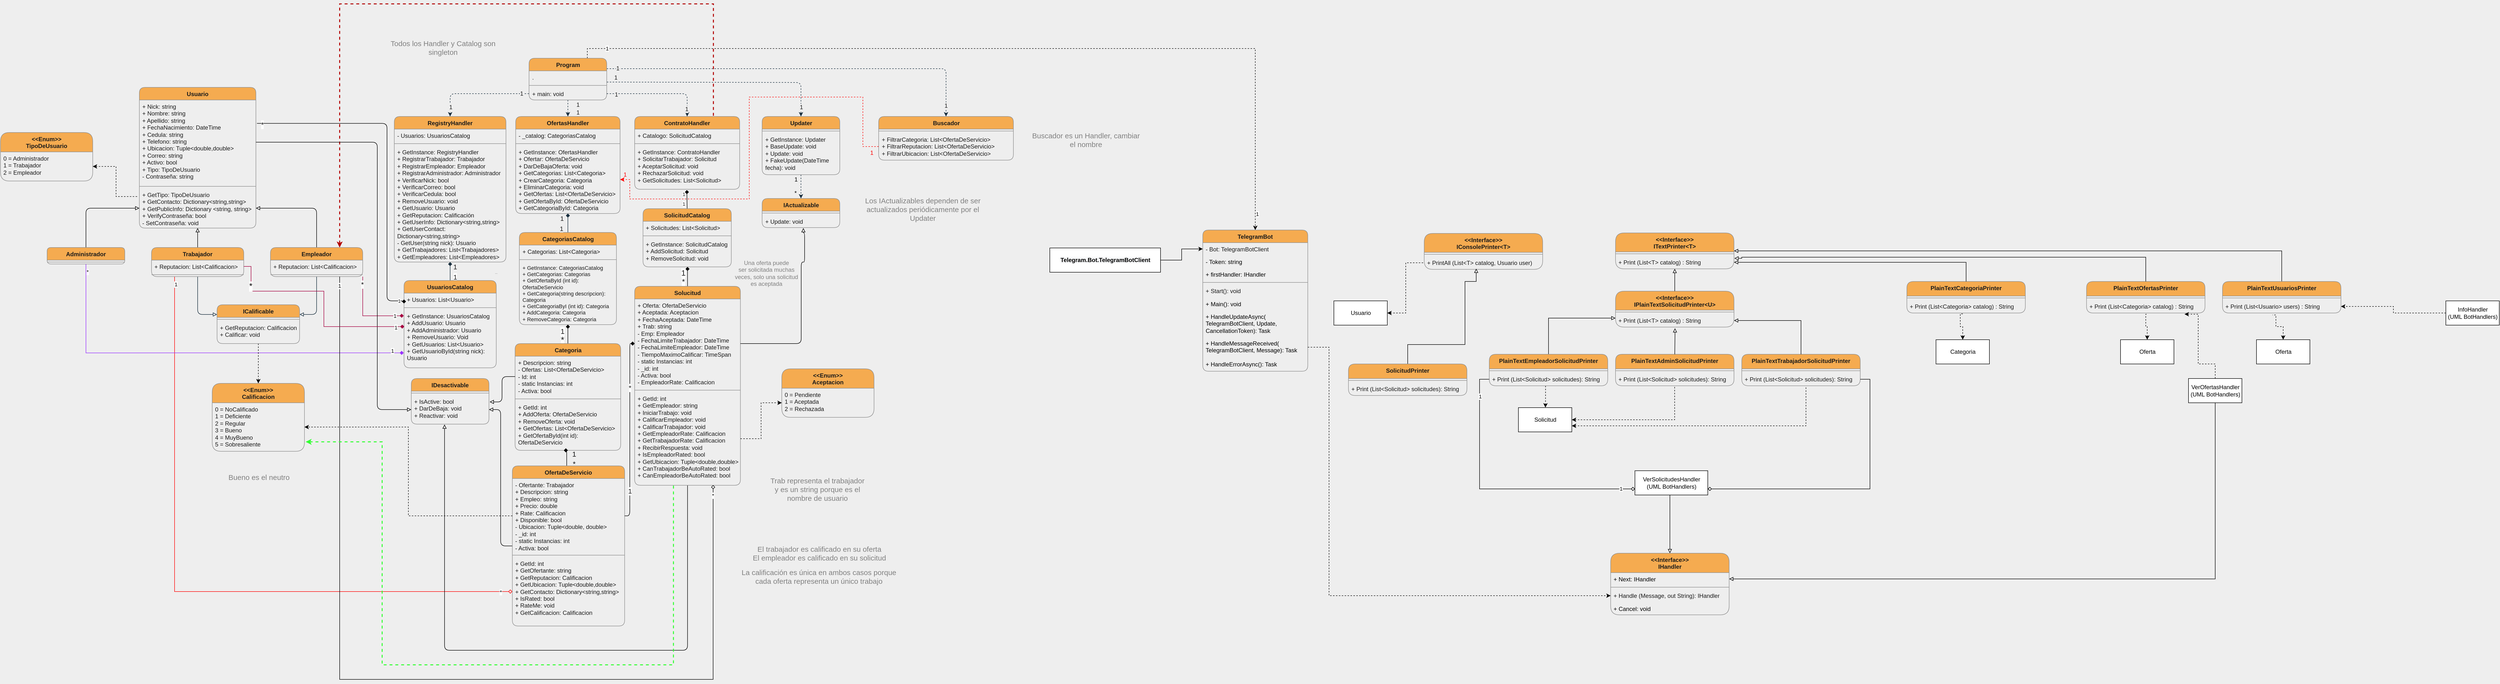 <mxfile version="20.6.0" type="device"><diagram id="a971EvvoX8t4zPsesxfb" name="Página-1"><mxGraphModel dx="3364" dy="2104" grid="1" gridSize="10" guides="0" tooltips="1" connect="1" arrows="1" fold="1" page="0" pageScale="1" pageWidth="827" pageHeight="1169" background="#EEEEEE" math="0" shadow="0"><root><mxCell id="0"/><mxCell id="1" parent="0"/><mxCell id="ot5SJFAWyebkihact3Iv-2" value="Usuario" style="swimlane;fontStyle=1;align=center;verticalAlign=top;childLayout=stackLayout;horizontal=1;startSize=26;horizontalStack=0;resizeParent=1;resizeParentMax=0;resizeLast=0;collapsible=1;marginBottom=0;fillColor=#F5AB50;strokeColor=#909090;fontColor=#1A1A1A;rounded=1;whiteSpace=wrap;" parent="1" vertex="1"><mxGeometry x="100" y="110" width="240" height="290" as="geometry"/></mxCell><mxCell id="ot5SJFAWyebkihact3Iv-3" value="+ Nick: string&#10;+ Nombre: string&#10;+ Apellido: string&#10;+ FechaNacimiento: DateTime&#10;+ Cedula: string&#10;+ Telefono: string&#10;+ Ubicacion: Tuple&lt;double,double&gt;&#10;+ Correo: string&#10;+ Activo: bool&#10;+ Tipo: TipoDeUsuario&#10;- Contraseña: string" style="text;strokeColor=none;fillColor=none;align=left;verticalAlign=top;spacingLeft=4;spacingRight=4;overflow=hidden;rotatable=0;points=[[0,0.5],[1,0.5]];portConstraint=eastwest;fontColor=#1A1A1A;rounded=1;whiteSpace=wrap;" parent="ot5SJFAWyebkihact3Iv-2" vertex="1"><mxGeometry y="26" width="240" height="174" as="geometry"/></mxCell><mxCell id="ot5SJFAWyebkihact3Iv-4" value="" style="line;strokeWidth=1;fillColor=none;align=left;verticalAlign=middle;spacingTop=-1;spacingLeft=3;spacingRight=3;rotatable=0;labelPosition=right;points=[];portConstraint=eastwest;strokeColor=#909090;labelBackgroundColor=#EEEEEE;fontColor=#1A1A1A;rounded=1;whiteSpace=wrap;" parent="ot5SJFAWyebkihact3Iv-2" vertex="1"><mxGeometry y="200" width="240" height="8" as="geometry"/></mxCell><mxCell id="ot5SJFAWyebkihact3Iv-5" value="+ GetTipo: TipoDeUsuario&#10;+ GetContacto: Dictionary&lt;string,string&gt;&#10;+ GetPublicInfo: Dictionary &lt;string, string&gt;&#10;+ VerifyContraseña: bool&#10;- SetContraseña: void" style="text;strokeColor=none;fillColor=none;align=left;verticalAlign=top;spacingLeft=4;spacingRight=4;overflow=hidden;rotatable=0;points=[[0,0.5],[1,0.5]];portConstraint=eastwest;fontColor=#1A1A1A;rounded=1;whiteSpace=wrap;" parent="ot5SJFAWyebkihact3Iv-2" vertex="1"><mxGeometry y="208" width="240" height="82" as="geometry"/></mxCell><mxCell id="ot5SJFAWyebkihact3Iv-94" style="edgeStyle=orthogonalEdgeStyle;rounded=1;orthogonalLoop=1;jettySize=auto;html=1;exitX=0.5;exitY=1;exitDx=0;exitDy=0;entryX=0;entryY=0.25;entryDx=0;entryDy=0;startArrow=none;startFill=0;endArrow=block;endFill=0;labelBackgroundColor=#EEEEEE;strokeColor=#182E3E;fontColor=#1A1A1A;" parent="1" source="ot5SJFAWyebkihact3Iv-7" target="ot5SJFAWyebkihact3Iv-19" edge="1"><mxGeometry relative="1" as="geometry"><mxPoint x="280" y="719" as="targetPoint"/></mxGeometry></mxCell><mxCell id="ot5SJFAWyebkihact3Iv-180" style="edgeStyle=orthogonalEdgeStyle;rounded=1;orthogonalLoop=1;jettySize=auto;html=1;exitX=0.5;exitY=0;exitDx=0;exitDy=0;entryX=0.5;entryY=1;entryDx=0;entryDy=0;strokeColor=#000000;fontSize=10;fontColor=#1A1A1A;startArrow=none;startFill=0;endArrow=block;endFill=0;" parent="1" source="ot5SJFAWyebkihact3Iv-7" target="ot5SJFAWyebkihact3Iv-2" edge="1"><mxGeometry relative="1" as="geometry"/></mxCell><mxCell id="n34n79fMlCrcLuvrEush-12" style="edgeStyle=orthogonalEdgeStyle;rounded=0;orthogonalLoop=1;jettySize=auto;html=1;exitX=0.25;exitY=1;exitDx=0;exitDy=0;entryX=0;entryY=0.5;entryDx=0;entryDy=0;endArrow=diamond;endFill=0;strokeColor=#FF0000;" parent="1" source="ot5SJFAWyebkihact3Iv-7" target="ot5SJFAWyebkihact3Iv-51" edge="1"><mxGeometry relative="1" as="geometry"/></mxCell><mxCell id="n34n79fMlCrcLuvrEush-13" value="1" style="edgeLabel;html=1;align=center;verticalAlign=middle;resizable=0;points=[];" parent="n34n79fMlCrcLuvrEush-12" connectable="0" vertex="1"><mxGeometry x="-0.976" y="2" relative="1" as="geometry"><mxPoint as="offset"/></mxGeometry></mxCell><mxCell id="n34n79fMlCrcLuvrEush-14" value="*" style="edgeLabel;html=1;align=center;verticalAlign=middle;resizable=0;points=[];" parent="n34n79fMlCrcLuvrEush-12" connectable="0" vertex="1"><mxGeometry x="0.963" y="-1" relative="1" as="geometry"><mxPoint as="offset"/></mxGeometry></mxCell><mxCell id="ot5SJFAWyebkihact3Iv-7" value="Trabajador" style="swimlane;fontStyle=1;align=center;verticalAlign=top;childLayout=stackLayout;horizontal=1;startSize=26;horizontalStack=0;resizeParent=1;resizeParentMax=0;resizeLast=0;collapsible=1;marginBottom=0;fillColor=#F5AB50;strokeColor=#909090;fontColor=#1A1A1A;rounded=1;whiteSpace=wrap;" parent="1" vertex="1"><mxGeometry x="125" y="440" width="190" height="60" as="geometry"/></mxCell><mxCell id="ot5SJFAWyebkihact3Iv-8" value="+ Reputacion: List&lt;Calificacion&gt;" style="text;strokeColor=none;fillColor=none;align=left;verticalAlign=top;spacingLeft=4;spacingRight=4;overflow=hidden;rotatable=0;points=[[0,0.5],[1,0.5]];portConstraint=eastwest;fontColor=#1A1A1A;rounded=1;whiteSpace=wrap;" parent="ot5SJFAWyebkihact3Iv-7" vertex="1"><mxGeometry y="26" width="190" height="26" as="geometry"/></mxCell><mxCell id="ot5SJFAWyebkihact3Iv-9" value="" style="line;strokeWidth=1;fillColor=none;align=left;verticalAlign=middle;spacingTop=-1;spacingLeft=3;spacingRight=3;rotatable=0;labelPosition=right;points=[];portConstraint=eastwest;strokeColor=#909090;labelBackgroundColor=#EEEEEE;fontColor=#1A1A1A;rounded=1;whiteSpace=wrap;" parent="ot5SJFAWyebkihact3Iv-7" vertex="1"><mxGeometry y="52" width="190" height="8" as="geometry"/></mxCell><mxCell id="ot5SJFAWyebkihact3Iv-95" style="edgeStyle=orthogonalEdgeStyle;rounded=1;orthogonalLoop=1;jettySize=auto;html=1;exitX=0.5;exitY=1;exitDx=0;exitDy=0;entryX=1;entryY=0.25;entryDx=0;entryDy=0;startArrow=none;startFill=0;endArrow=block;endFill=0;labelBackgroundColor=#EEEEEE;strokeColor=#182E3E;fontColor=#1A1A1A;" parent="1" source="ot5SJFAWyebkihact3Iv-11" target="ot5SJFAWyebkihact3Iv-19" edge="1"><mxGeometry relative="1" as="geometry"><mxPoint x="440" y="719" as="targetPoint"/></mxGeometry></mxCell><mxCell id="ot5SJFAWyebkihact3Iv-181" style="edgeStyle=orthogonalEdgeStyle;rounded=1;orthogonalLoop=1;jettySize=auto;html=1;exitX=0.5;exitY=0;exitDx=0;exitDy=0;entryX=1;entryY=0.5;entryDx=0;entryDy=0;strokeColor=#000000;fontSize=10;fontColor=#1A1A1A;startArrow=none;startFill=0;endArrow=block;endFill=0;" parent="1" source="ot5SJFAWyebkihact3Iv-11" target="ot5SJFAWyebkihact3Iv-5" edge="1"><mxGeometry relative="1" as="geometry"/></mxCell><mxCell id="n34n79fMlCrcLuvrEush-19" style="edgeStyle=orthogonalEdgeStyle;rounded=0;orthogonalLoop=1;jettySize=auto;html=1;exitX=1;exitY=1;exitDx=0;exitDy=0;entryX=-0.003;entryY=0.106;entryDx=0;entryDy=0;entryPerimeter=0;strokeColor=#A50040;endArrow=diamond;endFill=1;fillColor=#d80073;" parent="1" source="ot5SJFAWyebkihact3Iv-11" target="ot5SJFAWyebkihact3Iv-130" edge="1"><mxGeometry relative="1" as="geometry"/></mxCell><mxCell id="n34n79fMlCrcLuvrEush-20" value="*" style="edgeLabel;html=1;align=center;verticalAlign=middle;resizable=0;points=[];fontSize=14;" parent="n34n79fMlCrcLuvrEush-19" connectable="0" vertex="1"><mxGeometry x="-0.806" y="-1" relative="1" as="geometry"><mxPoint as="offset"/></mxGeometry></mxCell><mxCell id="n34n79fMlCrcLuvrEush-23" value="1" style="edgeLabel;html=1;align=center;verticalAlign=middle;resizable=0;points=[];" parent="n34n79fMlCrcLuvrEush-19" connectable="0" vertex="1"><mxGeometry x="0.772" relative="1" as="geometry"><mxPoint as="offset"/></mxGeometry></mxCell><mxCell id="n34n79fMlCrcLuvrEush-57" style="edgeStyle=orthogonalEdgeStyle;rounded=0;jumpSize=100;orthogonalLoop=1;jettySize=auto;html=1;exitX=0.75;exitY=0;exitDx=0;exitDy=0;entryX=0.75;entryY=0;entryDx=0;entryDy=0;shadow=0;dashed=1;strokeColor=#B20000;strokeWidth=2;startArrow=classic;startFill=1;endArrow=none;endFill=0;fillColor=#e51400;" parent="1" source="ot5SJFAWyebkihact3Iv-11" target="ot5SJFAWyebkihact3Iv-32" edge="1"><mxGeometry relative="1" as="geometry"><Array as="points"><mxPoint x="513" y="-62"/><mxPoint x="1282" y="-62"/></Array></mxGeometry></mxCell><mxCell id="ot5SJFAWyebkihact3Iv-11" value="Empleador" style="swimlane;fontStyle=1;align=center;verticalAlign=top;childLayout=stackLayout;horizontal=1;startSize=26;horizontalStack=0;resizeParent=1;resizeParentMax=0;resizeLast=0;collapsible=1;marginBottom=0;fillColor=#F5AB50;strokeColor=#909090;fontColor=#1A1A1A;rounded=1;whiteSpace=wrap;" parent="1" vertex="1"><mxGeometry x="370" y="440" width="190" height="60" as="geometry"/></mxCell><mxCell id="ot5SJFAWyebkihact3Iv-177" value="+ Reputacion: List&lt;Calificacion&gt;" style="text;strokeColor=none;fillColor=none;align=left;verticalAlign=top;spacingLeft=4;spacingRight=4;overflow=hidden;rotatable=0;points=[[0,0.5],[1,0.5]];portConstraint=eastwest;fontColor=#1A1A1A;rounded=1;whiteSpace=wrap;" parent="ot5SJFAWyebkihact3Iv-11" vertex="1"><mxGeometry y="26" width="190" height="26" as="geometry"/></mxCell><mxCell id="ot5SJFAWyebkihact3Iv-13" value="" style="line;strokeWidth=1;fillColor=none;align=left;verticalAlign=middle;spacingTop=-1;spacingLeft=3;spacingRight=3;rotatable=0;labelPosition=right;points=[];portConstraint=eastwest;strokeColor=#909090;labelBackgroundColor=#EEEEEE;fontColor=#1A1A1A;rounded=1;whiteSpace=wrap;" parent="ot5SJFAWyebkihact3Iv-11" vertex="1"><mxGeometry y="52" width="190" height="8" as="geometry"/></mxCell><mxCell id="ot5SJFAWyebkihact3Iv-178" style="edgeStyle=orthogonalEdgeStyle;rounded=1;orthogonalLoop=1;jettySize=auto;html=1;exitX=0.5;exitY=0;exitDx=0;exitDy=0;entryX=0;entryY=0.5;entryDx=0;entryDy=0;strokeColor=#000000;fontSize=10;fontColor=#1A1A1A;startArrow=none;startFill=0;endArrow=block;endFill=0;" parent="1" source="ot5SJFAWyebkihact3Iv-15" target="ot5SJFAWyebkihact3Iv-5" edge="1"><mxGeometry relative="1" as="geometry"/></mxCell><mxCell id="n34n79fMlCrcLuvrEush-15" style="edgeStyle=orthogonalEdgeStyle;rounded=0;orthogonalLoop=1;jettySize=auto;html=1;exitX=0.5;exitY=1;exitDx=0;exitDy=0;entryX=-0.003;entryY=0.743;entryDx=0;entryDy=0;entryPerimeter=0;strokeColor=#9933FF;endArrow=diamond;endFill=1;" parent="1" source="ot5SJFAWyebkihact3Iv-15" target="ot5SJFAWyebkihact3Iv-130" edge="1"><mxGeometry relative="1" as="geometry"/></mxCell><mxCell id="n34n79fMlCrcLuvrEush-16" value="1" style="edgeLabel;html=1;align=center;verticalAlign=middle;resizable=0;points=[];" parent="n34n79fMlCrcLuvrEush-15" connectable="0" vertex="1"><mxGeometry x="0.944" y="4" relative="1" as="geometry"><mxPoint as="offset"/></mxGeometry></mxCell><mxCell id="n34n79fMlCrcLuvrEush-17" value="*" style="edgeLabel;html=1;align=center;verticalAlign=middle;resizable=0;points=[];" parent="n34n79fMlCrcLuvrEush-15" connectable="0" vertex="1"><mxGeometry x="-0.962" y="3" relative="1" as="geometry"><mxPoint as="offset"/></mxGeometry></mxCell><mxCell id="ot5SJFAWyebkihact3Iv-15" value="Administrador" style="swimlane;fontStyle=1;align=center;verticalAlign=top;childLayout=stackLayout;horizontal=1;startSize=26;horizontalStack=0;resizeParent=1;resizeParentMax=0;resizeLast=0;collapsible=1;marginBottom=0;fillColor=#F5AB50;strokeColor=#909090;fontColor=#1A1A1A;rounded=1;whiteSpace=wrap;" parent="1" vertex="1"><mxGeometry x="-90" y="440" width="160" height="34" as="geometry"/></mxCell><mxCell id="ot5SJFAWyebkihact3Iv-17" value="" style="line;strokeWidth=1;fillColor=none;align=left;verticalAlign=middle;spacingTop=-1;spacingLeft=3;spacingRight=3;rotatable=0;labelPosition=right;points=[];portConstraint=eastwest;strokeColor=#909090;labelBackgroundColor=#EEEEEE;fontColor=#1A1A1A;rounded=1;whiteSpace=wrap;" parent="ot5SJFAWyebkihact3Iv-15" vertex="1"><mxGeometry y="26" width="160" height="8" as="geometry"/></mxCell><mxCell id="n34n79fMlCrcLuvrEush-37" style="edgeStyle=orthogonalEdgeStyle;rounded=0;orthogonalLoop=1;jettySize=auto;html=1;exitX=0.5;exitY=1;exitDx=0;exitDy=0;entryX=0.5;entryY=0;entryDx=0;entryDy=0;strokeColor=#000000;endArrow=classic;endFill=1;dashed=1;" parent="1" source="ot5SJFAWyebkihact3Iv-19" target="n34n79fMlCrcLuvrEush-28" edge="1"><mxGeometry relative="1" as="geometry"/></mxCell><mxCell id="ot5SJFAWyebkihact3Iv-19" value="ICalificable" style="swimlane;fontStyle=1;align=center;verticalAlign=top;childLayout=stackLayout;horizontal=1;startSize=26;horizontalStack=0;resizeParent=1;resizeParentMax=0;resizeLast=0;collapsible=1;marginBottom=0;fillColor=#F5AB50;strokeColor=#909090;fontColor=#1A1A1A;rounded=1;whiteSpace=wrap;" parent="1" vertex="1"><mxGeometry x="260" y="558" width="170" height="80" as="geometry"/></mxCell><mxCell id="ot5SJFAWyebkihact3Iv-21" value="" style="line;strokeWidth=1;fillColor=none;align=left;verticalAlign=middle;spacingTop=-1;spacingLeft=3;spacingRight=3;rotatable=0;labelPosition=right;points=[];portConstraint=eastwest;strokeColor=#909090;labelBackgroundColor=#EEEEEE;fontColor=#1A1A1A;rounded=1;whiteSpace=wrap;" parent="ot5SJFAWyebkihact3Iv-19" vertex="1"><mxGeometry y="26" width="170" height="8" as="geometry"/></mxCell><mxCell id="ot5SJFAWyebkihact3Iv-22" value="+ GetReputacion: Calificacion&#10;+ Calificar: void" style="text;strokeColor=none;fillColor=none;align=left;verticalAlign=top;spacingLeft=4;spacingRight=4;overflow=hidden;rotatable=0;points=[[0,0.5],[1,0.5]];portConstraint=eastwest;fontColor=#1A1A1A;rounded=1;whiteSpace=wrap;" parent="ot5SJFAWyebkihact3Iv-19" vertex="1"><mxGeometry y="34" width="170" height="46" as="geometry"/></mxCell><mxCell id="ot5SJFAWyebkihact3Iv-24" value="IDesactivable" style="swimlane;fontStyle=1;align=center;verticalAlign=top;childLayout=stackLayout;horizontal=1;startSize=26;horizontalStack=0;resizeParent=1;resizeParentMax=0;resizeLast=0;collapsible=1;marginBottom=0;fillColor=#F5AB50;strokeColor=#909090;fontColor=#1A1A1A;rounded=1;whiteSpace=wrap;" parent="1" vertex="1"><mxGeometry x="660" y="710" width="160" height="94" as="geometry"/></mxCell><mxCell id="ot5SJFAWyebkihact3Iv-26" value="" style="line;strokeWidth=1;fillColor=none;align=left;verticalAlign=middle;spacingTop=-1;spacingLeft=3;spacingRight=3;rotatable=0;labelPosition=right;points=[];portConstraint=eastwest;strokeColor=#909090;labelBackgroundColor=#EEEEEE;fontColor=#1A1A1A;rounded=1;whiteSpace=wrap;" parent="ot5SJFAWyebkihact3Iv-24" vertex="1"><mxGeometry y="26" width="160" height="8" as="geometry"/></mxCell><mxCell id="ot5SJFAWyebkihact3Iv-27" value="+ IsActive: bool&#10;+ DarDeBaja: void&#10;+ Reactivar: void" style="text;strokeColor=none;fillColor=none;align=left;verticalAlign=top;spacingLeft=4;spacingRight=4;overflow=hidden;rotatable=0;points=[[0,0.5],[1,0.5]];portConstraint=eastwest;fontColor=#1A1A1A;rounded=1;whiteSpace=wrap;" parent="ot5SJFAWyebkihact3Iv-24" vertex="1"><mxGeometry y="34" width="160" height="60" as="geometry"/></mxCell><mxCell id="ot5SJFAWyebkihact3Iv-143" value="1" style="edgeStyle=orthogonalEdgeStyle;rounded=1;orthogonalLoop=1;jettySize=auto;html=1;exitX=0.5;exitY=1;exitDx=0;exitDy=0;entryX=0.5;entryY=0;entryDx=0;entryDy=0;dashed=1;fontSize=12;startArrow=none;startFill=0;endArrow=classic;endFill=1;labelBackgroundColor=#EEEEEE;strokeColor=#182E3E;fontColor=#1A1A1A;" parent="1" source="ot5SJFAWyebkihact3Iv-28" target="ot5SJFAWyebkihact3Iv-36" edge="1"><mxGeometry x="0.511" y="20" relative="1" as="geometry"><mxPoint as="offset"/></mxGeometry></mxCell><mxCell id="ot5SJFAWyebkihact3Iv-155" value="1" style="edgeLabel;html=1;align=center;verticalAlign=middle;resizable=0;points=[];fontSize=12;labelBackgroundColor=#EEEEEE;fontColor=#1A1A1A;rounded=1;" parent="ot5SJFAWyebkihact3Iv-143" connectable="0" vertex="1"><mxGeometry x="-0.421" relative="1" as="geometry"><mxPoint x="20" as="offset"/></mxGeometry></mxCell><mxCell id="ot5SJFAWyebkihact3Iv-147" style="edgeStyle=orthogonalEdgeStyle;rounded=1;orthogonalLoop=1;jettySize=auto;html=1;exitX=1;exitY=0.25;exitDx=0;exitDy=0;entryX=0.5;entryY=0;entryDx=0;entryDy=0;dashed=1;fontSize=12;startArrow=none;startFill=0;endArrow=classic;endFill=1;labelBackgroundColor=#EEEEEE;strokeColor=#182E3E;fontColor=#1A1A1A;" parent="1" source="ot5SJFAWyebkihact3Iv-28" target="ot5SJFAWyebkihact3Iv-73" edge="1"><mxGeometry relative="1" as="geometry"/></mxCell><mxCell id="ot5SJFAWyebkihact3Iv-160" value="1" style="edgeLabel;html=1;align=center;verticalAlign=middle;resizable=0;points=[];fontSize=12;labelBackgroundColor=#EEEEEE;fontColor=#1A1A1A;rounded=1;" parent="ot5SJFAWyebkihact3Iv-147" connectable="0" vertex="1"><mxGeometry x="-0.94" y="1" relative="1" as="geometry"><mxPoint x="-2" as="offset"/></mxGeometry></mxCell><mxCell id="ot5SJFAWyebkihact3Iv-161" value="1" style="edgeLabel;html=1;align=center;verticalAlign=middle;resizable=0;points=[];fontSize=12;labelBackgroundColor=#EEEEEE;fontColor=#1A1A1A;rounded=1;" parent="ot5SJFAWyebkihact3Iv-147" connectable="0" vertex="1"><mxGeometry x="0.945" y="-1" relative="1" as="geometry"><mxPoint as="offset"/></mxGeometry></mxCell><mxCell id="nyh3FiU0F918t_ZWQVf_-90" style="edgeStyle=orthogonalEdgeStyle;rounded=0;orthogonalLoop=1;jettySize=auto;html=1;exitX=0.75;exitY=0;exitDx=0;exitDy=0;entryX=0.5;entryY=0;entryDx=0;entryDy=0;dashed=1;startArrow=none;startFill=0;endArrow=classic;endFill=1;" edge="1" parent="1" source="ot5SJFAWyebkihact3Iv-28" target="dTshzJ-WR311g49_Mk6v-1"><mxGeometry relative="1" as="geometry"/></mxCell><mxCell id="nyh3FiU0F918t_ZWQVf_-91" value="1" style="edgeLabel;html=1;align=center;verticalAlign=middle;resizable=0;points=[];" vertex="1" connectable="0" parent="nyh3FiU0F918t_ZWQVf_-90"><mxGeometry x="-0.931" relative="1" as="geometry"><mxPoint x="-1" as="offset"/></mxGeometry></mxCell><mxCell id="nyh3FiU0F918t_ZWQVf_-92" value="1" style="edgeLabel;html=1;align=center;verticalAlign=middle;resizable=0;points=[];" vertex="1" connectable="0" parent="nyh3FiU0F918t_ZWQVf_-90"><mxGeometry x="0.964" y="4" relative="1" as="geometry"><mxPoint y="-1" as="offset"/></mxGeometry></mxCell><mxCell id="ot5SJFAWyebkihact3Iv-28" value="Program" style="swimlane;fontStyle=1;align=center;verticalAlign=top;childLayout=stackLayout;horizontal=1;startSize=26;horizontalStack=0;resizeParent=1;resizeParentMax=0;resizeLast=0;collapsible=1;marginBottom=0;fillColor=#F5AB50;strokeColor=#909090;fontColor=#1A1A1A;rounded=1;whiteSpace=wrap;" parent="1" vertex="1"><mxGeometry x="902.5" y="50" width="160" height="86" as="geometry"/></mxCell><mxCell id="ot5SJFAWyebkihact3Iv-29" value="." style="text;strokeColor=none;fillColor=none;align=left;verticalAlign=top;spacingLeft=4;spacingRight=4;overflow=hidden;rotatable=0;points=[[0,0.5],[1,0.5]];portConstraint=eastwest;fontColor=#1A1A1A;rounded=1;whiteSpace=wrap;" parent="ot5SJFAWyebkihact3Iv-28" vertex="1"><mxGeometry y="26" width="160" height="26" as="geometry"/></mxCell><mxCell id="ot5SJFAWyebkihact3Iv-30" value="" style="line;strokeWidth=1;fillColor=none;align=left;verticalAlign=middle;spacingTop=-1;spacingLeft=3;spacingRight=3;rotatable=0;labelPosition=right;points=[];portConstraint=eastwest;strokeColor=#909090;labelBackgroundColor=#EEEEEE;fontColor=#1A1A1A;rounded=1;whiteSpace=wrap;" parent="ot5SJFAWyebkihact3Iv-28" vertex="1"><mxGeometry y="52" width="160" height="8" as="geometry"/></mxCell><mxCell id="ot5SJFAWyebkihact3Iv-31" value="+ main: void" style="text;strokeColor=none;fillColor=none;align=left;verticalAlign=top;spacingLeft=4;spacingRight=4;overflow=hidden;rotatable=0;points=[[0,0.5],[1,0.5]];portConstraint=eastwest;fontColor=#1A1A1A;rounded=1;whiteSpace=wrap;" parent="ot5SJFAWyebkihact3Iv-28" vertex="1"><mxGeometry y="60" width="160" height="26" as="geometry"/></mxCell><mxCell id="ot5SJFAWyebkihact3Iv-32" value="ContratoHandler" style="swimlane;fontStyle=1;align=center;verticalAlign=top;childLayout=stackLayout;horizontal=1;startSize=26;horizontalStack=0;resizeParent=1;resizeParentMax=0;resizeLast=0;collapsible=1;marginBottom=0;fillColor=#F5AB50;strokeColor=#909090;fontColor=#1A1A1A;rounded=1;whiteSpace=wrap;" parent="1" vertex="1"><mxGeometry x="1120" y="170" width="216.25" height="150" as="geometry"/></mxCell><mxCell id="ot5SJFAWyebkihact3Iv-33" value="+ Catalogo: SolicitudCatalog" style="text;strokeColor=none;fillColor=none;align=left;verticalAlign=top;spacingLeft=4;spacingRight=4;overflow=hidden;rotatable=0;points=[[0,0.5],[1,0.5]];portConstraint=eastwest;fontColor=#1A1A1A;rounded=1;whiteSpace=wrap;" parent="ot5SJFAWyebkihact3Iv-32" vertex="1"><mxGeometry y="26" width="216.25" height="26" as="geometry"/></mxCell><mxCell id="ot5SJFAWyebkihact3Iv-34" value="" style="line;strokeWidth=1;fillColor=none;align=left;verticalAlign=middle;spacingTop=-1;spacingLeft=3;spacingRight=3;rotatable=0;labelPosition=right;points=[];portConstraint=eastwest;strokeColor=#909090;labelBackgroundColor=#EEEEEE;fontColor=#1A1A1A;rounded=1;whiteSpace=wrap;" parent="ot5SJFAWyebkihact3Iv-32" vertex="1"><mxGeometry y="52" width="216.25" height="8" as="geometry"/></mxCell><mxCell id="ot5SJFAWyebkihact3Iv-35" value="+ GetInstance: ContratoHandler&#10;+ SolicitarTrabajador: Solicitud&#10;+ AceptarSolicitud: void&#10;+ RechazarSolicitud: void&#10;+ GetSolicitudes: List&lt;Solicitud&gt;&#10;" style="text;strokeColor=none;fillColor=none;align=left;verticalAlign=top;spacingLeft=4;spacingRight=4;overflow=hidden;rotatable=0;points=[[0,0.5],[1,0.5]];portConstraint=eastwest;fontColor=#1A1A1A;rounded=1;whiteSpace=wrap;" parent="ot5SJFAWyebkihact3Iv-32" vertex="1"><mxGeometry y="60" width="216.25" height="90" as="geometry"/></mxCell><mxCell id="ot5SJFAWyebkihact3Iv-111" style="edgeStyle=orthogonalEdgeStyle;rounded=1;orthogonalLoop=1;jettySize=auto;html=1;exitX=0.5;exitY=1;exitDx=0;exitDy=0;entryX=0.5;entryY=0;entryDx=0;entryDy=0;fontSize=9;startArrow=diamond;startFill=1;endArrow=none;endFill=0;labelBackgroundColor=#EEEEEE;strokeColor=#182E3E;fontColor=#1A1A1A;" parent="1" source="ot5SJFAWyebkihact3Iv-36" target="ot5SJFAWyebkihact3Iv-40" edge="1"><mxGeometry relative="1" as="geometry"/></mxCell><mxCell id="ot5SJFAWyebkihact3Iv-36" value="OfertasHandler" style="swimlane;fontStyle=1;align=center;verticalAlign=top;childLayout=stackLayout;horizontal=1;startSize=26;horizontalStack=0;resizeParent=1;resizeParentMax=0;resizeLast=0;collapsible=1;marginBottom=0;fillColor=#F5AB50;strokeColor=#909090;fontColor=#1A1A1A;rounded=1;whiteSpace=wrap;" parent="1" vertex="1"><mxGeometry x="875" y="170" width="215" height="200" as="geometry"/></mxCell><mxCell id="ot5SJFAWyebkihact3Iv-37" value="- _catalog: CategoriasCatalog" style="text;strokeColor=none;fillColor=none;align=left;verticalAlign=top;spacingLeft=4;spacingRight=4;overflow=hidden;rotatable=0;points=[[0,0.5],[1,0.5]];portConstraint=eastwest;fontColor=#1A1A1A;rounded=1;whiteSpace=wrap;" parent="ot5SJFAWyebkihact3Iv-36" vertex="1"><mxGeometry y="26" width="215" height="26" as="geometry"/></mxCell><mxCell id="ot5SJFAWyebkihact3Iv-38" value="" style="line;strokeWidth=1;fillColor=none;align=left;verticalAlign=middle;spacingTop=-1;spacingLeft=3;spacingRight=3;rotatable=0;labelPosition=right;points=[];portConstraint=eastwest;strokeColor=#909090;labelBackgroundColor=#EEEEEE;fontColor=#1A1A1A;rounded=1;whiteSpace=wrap;" parent="ot5SJFAWyebkihact3Iv-36" vertex="1"><mxGeometry y="52" width="215" height="8" as="geometry"/></mxCell><mxCell id="ot5SJFAWyebkihact3Iv-39" value="+ GetInstance: OfertasHandler&#10;+ Ofertar: OfertaDeServicio&#10;+ DarDeBajaOferta: void&#10;+ GetCategorias: List&lt;Categoria&gt;&#10;+ CrearCategoria: Categoria&#10;+ EliminarCategoria: void&#10;+ GetOfertas: List&lt;OfertaDeServicio&gt;&#10;+ GetOfertaById: OfertaDeServicio&#10;+ GetCategoriaById: Categoria" style="text;strokeColor=none;fillColor=none;align=left;verticalAlign=top;spacingLeft=4;spacingRight=4;overflow=hidden;rotatable=0;points=[[0,0.5],[1,0.5]];portConstraint=eastwest;fontColor=#1A1A1A;rounded=1;whiteSpace=wrap;" parent="ot5SJFAWyebkihact3Iv-36" vertex="1"><mxGeometry y="60" width="215" height="140" as="geometry"/></mxCell><mxCell id="ot5SJFAWyebkihact3Iv-40" value="CategoriasCatalog" style="swimlane;fontStyle=1;align=center;verticalAlign=top;childLayout=stackLayout;horizontal=1;startSize=26;horizontalStack=0;resizeParent=1;resizeParentMax=0;resizeLast=0;collapsible=1;marginBottom=0;fillColor=#F5AB50;strokeColor=#909090;fontColor=#1A1A1A;rounded=1;whiteSpace=wrap;" parent="1" vertex="1"><mxGeometry x="882.5" y="409" width="200" height="190" as="geometry"/></mxCell><mxCell id="ot5SJFAWyebkihact3Iv-41" value="+ Categorias: List&lt;Categoria&gt;" style="text;strokeColor=none;fillColor=none;align=left;verticalAlign=top;spacingLeft=4;spacingRight=4;overflow=hidden;rotatable=0;points=[[0,0.5],[1,0.5]];portConstraint=eastwest;fontColor=#1A1A1A;rounded=1;whiteSpace=wrap;" parent="ot5SJFAWyebkihact3Iv-40" vertex="1"><mxGeometry y="26" width="200" height="26" as="geometry"/></mxCell><mxCell id="ot5SJFAWyebkihact3Iv-42" value="" style="line;strokeWidth=1;fillColor=none;align=left;verticalAlign=middle;spacingTop=-1;spacingLeft=3;spacingRight=3;rotatable=0;labelPosition=right;points=[];portConstraint=eastwest;strokeColor=#909090;labelBackgroundColor=#EEEEEE;fontColor=#1A1A1A;rounded=1;whiteSpace=wrap;" parent="ot5SJFAWyebkihact3Iv-40" vertex="1"><mxGeometry y="52" width="200" height="8" as="geometry"/></mxCell><mxCell id="ot5SJFAWyebkihact3Iv-43" value="+ GetInstance: CategoriasCatalog&#10;+ GetCategorias: Categorias&#10;+ GetOfertaById (int id): OfertaDeServicio&#10;+ GetCategoria(string descripcion): Categoria&#10;+ GetCategoriaByI (int id): Categoria&#10;+ AddCategoria: Categoria&#10;+ RemoveCategoria: Categoria" style="text;strokeColor=none;fillColor=none;align=left;verticalAlign=top;spacingLeft=4;spacingRight=4;overflow=hidden;rotatable=0;points=[[0,0.5],[1,0.5]];portConstraint=eastwest;fontColor=#1A1A1A;rounded=1;whiteSpace=wrap;fontSize=11;" parent="ot5SJFAWyebkihact3Iv-40" vertex="1"><mxGeometry y="60" width="200" height="130" as="geometry"/></mxCell><mxCell id="ot5SJFAWyebkihact3Iv-187" style="edgeStyle=orthogonalEdgeStyle;rounded=1;orthogonalLoop=1;jettySize=auto;html=1;exitX=0.5;exitY=0;exitDx=0;exitDy=0;entryX=0.5;entryY=1;entryDx=0;entryDy=0;strokeColor=#000000;fontSize=10;fontColor=#1A1A1A;startArrow=none;startFill=0;endArrow=diamond;endFill=1;" parent="1" source="ot5SJFAWyebkihact3Iv-44" target="ot5SJFAWyebkihact3Iv-40" edge="1"><mxGeometry relative="1" as="geometry"/></mxCell><mxCell id="ot5SJFAWyebkihact3Iv-188" value="1" style="edgeLabel;html=1;align=center;verticalAlign=middle;resizable=0;points=[];fontSize=15;fontColor=#1A1A1A;" parent="ot5SJFAWyebkihact3Iv-187" connectable="0" vertex="1"><mxGeometry x="0.37" y="2" relative="1" as="geometry"><mxPoint x="-10" as="offset"/></mxGeometry></mxCell><mxCell id="ot5SJFAWyebkihact3Iv-189" value="*" style="edgeLabel;html=1;align=center;verticalAlign=middle;resizable=0;points=[];fontSize=18;fontColor=#1A1A1A;" parent="ot5SJFAWyebkihact3Iv-187" connectable="0" vertex="1"><mxGeometry x="-0.712" relative="1" as="geometry"><mxPoint x="-12" y="-2" as="offset"/></mxGeometry></mxCell><mxCell id="ot5SJFAWyebkihact3Iv-44" value="Categoria" style="swimlane;fontStyle=1;align=center;verticalAlign=top;childLayout=stackLayout;horizontal=1;startSize=26;horizontalStack=0;resizeParent=1;resizeParentMax=0;resizeLast=0;collapsible=1;marginBottom=0;fillColor=#F5AB50;strokeColor=#909090;fontColor=#1A1A1A;rounded=1;whiteSpace=wrap;" parent="1" vertex="1"><mxGeometry x="873.75" y="638" width="217.5" height="220" as="geometry"/></mxCell><mxCell id="ot5SJFAWyebkihact3Iv-45" value="+ Descripcion: string&#10;- Ofertas: List&lt;OfertaDeServicio&gt;&#10;- Id: int&#10;- static Instancias: int&#10;- Activa: bool" style="text;strokeColor=none;fillColor=none;align=left;verticalAlign=top;spacingLeft=4;spacingRight=4;overflow=hidden;rotatable=0;points=[[0,0.5],[1,0.5]];portConstraint=eastwest;fontColor=#1A1A1A;rounded=1;whiteSpace=wrap;" parent="ot5SJFAWyebkihact3Iv-44" vertex="1"><mxGeometry y="26" width="217.5" height="84" as="geometry"/></mxCell><mxCell id="ot5SJFAWyebkihact3Iv-46" value="" style="line;strokeWidth=1;fillColor=none;align=left;verticalAlign=middle;spacingTop=-1;spacingLeft=3;spacingRight=3;rotatable=0;labelPosition=right;points=[];portConstraint=eastwest;strokeColor=#909090;labelBackgroundColor=#EEEEEE;fontColor=#1A1A1A;rounded=1;whiteSpace=wrap;" parent="ot5SJFAWyebkihact3Iv-44" vertex="1"><mxGeometry y="110" width="217.5" height="8" as="geometry"/></mxCell><mxCell id="ot5SJFAWyebkihact3Iv-47" value="+ GetId: int&#10;+ AddOferta: OfertaDeServicio&#10;+ RemoveOferta: void&#10;+ GetOfertas: List&lt;OfertaDeServicio&gt;&#10;+ GetOfertaById(int id): OfertaDeServicio" style="text;strokeColor=none;fillColor=none;align=left;verticalAlign=top;spacingLeft=4;spacingRight=4;overflow=hidden;rotatable=0;points=[[0,0.5],[1,0.5]];portConstraint=eastwest;fontColor=#1A1A1A;rounded=1;whiteSpace=wrap;" parent="ot5SJFAWyebkihact3Iv-44" vertex="1"><mxGeometry y="118" width="217.5" height="102" as="geometry"/></mxCell><mxCell id="ot5SJFAWyebkihact3Iv-185" style="edgeStyle=orthogonalEdgeStyle;rounded=1;orthogonalLoop=1;jettySize=auto;html=1;exitX=0;exitY=0.5;exitDx=0;exitDy=0;strokeColor=#000000;fontSize=10;fontColor=#1A1A1A;startArrow=none;startFill=0;endArrow=block;endFill=0;" parent="1" source="ot5SJFAWyebkihact3Iv-48" target="ot5SJFAWyebkihact3Iv-27" edge="1"><mxGeometry relative="1" as="geometry"/></mxCell><mxCell id="ot5SJFAWyebkihact3Iv-204" value="" style="edgeStyle=orthogonalEdgeStyle;rounded=1;orthogonalLoop=1;jettySize=auto;html=1;exitX=0.484;exitY=0;exitDx=0;exitDy=0;entryX=0.5;entryY=1;entryDx=0;entryDy=0;strokeColor=#000000;fontSize=14;fontColor=#1A1A1A;startArrow=none;startFill=0;endArrow=diamond;endFill=1;exitPerimeter=0;" parent="1" source="ot5SJFAWyebkihact3Iv-48" target="ot5SJFAWyebkihact3Iv-44" edge="1"><mxGeometry x="0.162" y="-10" relative="1" as="geometry"><Array as="points"><mxPoint x="980" y="880"/><mxPoint x="980" y="858"/></Array><mxPoint as="offset"/></mxGeometry></mxCell><mxCell id="ot5SJFAWyebkihact3Iv-48" value="OfertaDeServicio" style="swimlane;fontStyle=1;align=center;verticalAlign=top;childLayout=stackLayout;horizontal=1;startSize=26;horizontalStack=0;resizeParent=1;resizeParentMax=0;resizeLast=0;collapsible=1;marginBottom=0;fillColor=#F5AB50;strokeColor=#909090;fontColor=#1A1A1A;rounded=1;whiteSpace=wrap;" parent="1" vertex="1"><mxGeometry x="868.13" y="890" width="231.25" height="330" as="geometry"/></mxCell><mxCell id="ot5SJFAWyebkihact3Iv-49" value="- Ofertante: Trabajador&#10;+ Descripcion: string&#10;+ Empleo: string&#10;+ Precio: double&#10;+ Rate: Calificacion&#10;+ Disponible: bool&#10;- Ubicacion: Tuple&lt;double, double&gt;&#10;- _id: int&#10;- static Instancias: int&#10;- Activa: bool" style="text;strokeColor=none;fillColor=none;align=left;verticalAlign=top;spacingLeft=4;spacingRight=4;overflow=hidden;rotatable=0;points=[[0,0.5],[1,0.5]];portConstraint=eastwest;fontColor=#1A1A1A;rounded=1;whiteSpace=wrap;" parent="ot5SJFAWyebkihact3Iv-48" vertex="1"><mxGeometry y="26" width="231.25" height="154" as="geometry"/></mxCell><mxCell id="ot5SJFAWyebkihact3Iv-50" value="" style="line;strokeWidth=1;fillColor=none;align=left;verticalAlign=middle;spacingTop=-1;spacingLeft=3;spacingRight=3;rotatable=0;labelPosition=right;points=[];portConstraint=eastwest;strokeColor=#909090;labelBackgroundColor=#EEEEEE;fontColor=#1A1A1A;rounded=1;whiteSpace=wrap;" parent="ot5SJFAWyebkihact3Iv-48" vertex="1"><mxGeometry y="180" width="231.25" height="8" as="geometry"/></mxCell><mxCell id="ot5SJFAWyebkihact3Iv-51" value="+ GetId: int&#10;+ GetOfertante: string&#10;+ GetReputacion: Calificacion&#10;+ GetUbicacion: Tuple&lt;double,double&gt;&#10;+ GetContacto: Dictionary&lt;string,string&gt;&#10;+ IsRated: bool&#10;+ RateMe: void&#10;+ GetCalificacion: Calificacion" style="text;strokeColor=none;fillColor=none;align=left;verticalAlign=top;spacingLeft=4;spacingRight=4;overflow=hidden;rotatable=0;points=[[0,0.5],[1,0.5]];portConstraint=eastwest;fontColor=#1A1A1A;rounded=1;whiteSpace=wrap;" parent="ot5SJFAWyebkihact3Iv-48" vertex="1"><mxGeometry y="188" width="231.25" height="142" as="geometry"/></mxCell><mxCell id="ot5SJFAWyebkihact3Iv-190" style="edgeStyle=orthogonalEdgeStyle;rounded=1;orthogonalLoop=1;jettySize=auto;html=1;exitX=0.5;exitY=0;exitDx=0;exitDy=0;entryX=0.497;entryY=1.018;entryDx=0;entryDy=0;entryPerimeter=0;strokeColor=#000000;fontSize=10;fontColor=#1A1A1A;startArrow=none;startFill=0;endArrow=diamond;endFill=1;" parent="1" source="ot5SJFAWyebkihact3Iv-52" target="ot5SJFAWyebkihact3Iv-35" edge="1"><mxGeometry relative="1" as="geometry"/></mxCell><mxCell id="ot5SJFAWyebkihact3Iv-191" value="1" style="edgeLabel;html=1;align=center;verticalAlign=middle;resizable=0;points=[];fontSize=10;fontColor=#1A1A1A;" parent="ot5SJFAWyebkihact3Iv-190" connectable="0" vertex="1"><mxGeometry x="0.324" y="-1" relative="1" as="geometry"><mxPoint x="-8" y="-5" as="offset"/></mxGeometry></mxCell><mxCell id="ot5SJFAWyebkihact3Iv-193" value="1" style="edgeLabel;html=1;align=center;verticalAlign=middle;resizable=0;points=[];fontSize=10;fontColor=#1A1A1A;" parent="ot5SJFAWyebkihact3Iv-190" connectable="0" vertex="1"><mxGeometry x="-0.571" y="-1" relative="1" as="geometry"><mxPoint x="-8" y="-2" as="offset"/></mxGeometry></mxCell><mxCell id="ot5SJFAWyebkihact3Iv-52" value="SolicitudCatalog" style="swimlane;fontStyle=1;align=center;verticalAlign=top;childLayout=stackLayout;horizontal=1;startSize=26;horizontalStack=0;resizeParent=1;resizeParentMax=0;resizeLast=0;collapsible=1;marginBottom=0;fillColor=#F5AB50;strokeColor=#909090;fontColor=#1A1A1A;rounded=1;whiteSpace=wrap;" parent="1" vertex="1"><mxGeometry x="1137.19" y="360" width="181.87" height="120" as="geometry"/></mxCell><mxCell id="ot5SJFAWyebkihact3Iv-53" value="+ Solicitudes: List&lt;Solicitud&gt;" style="text;strokeColor=none;fillColor=none;align=left;verticalAlign=top;spacingLeft=4;spacingRight=4;overflow=hidden;rotatable=0;points=[[0,0.5],[1,0.5]];portConstraint=eastwest;fontColor=#1A1A1A;rounded=1;whiteSpace=wrap;" parent="ot5SJFAWyebkihact3Iv-52" vertex="1"><mxGeometry y="26" width="181.87" height="26" as="geometry"/></mxCell><mxCell id="ot5SJFAWyebkihact3Iv-54" value="" style="line;strokeWidth=1;fillColor=none;align=left;verticalAlign=middle;spacingTop=-1;spacingLeft=3;spacingRight=3;rotatable=0;labelPosition=right;points=[];portConstraint=eastwest;strokeColor=#909090;labelBackgroundColor=#EEEEEE;fontColor=#1A1A1A;rounded=1;whiteSpace=wrap;" parent="ot5SJFAWyebkihact3Iv-52" vertex="1"><mxGeometry y="52" width="181.87" height="8" as="geometry"/></mxCell><mxCell id="ot5SJFAWyebkihact3Iv-55" value="+ GetInstance: SolicitudCatalog&#10;+ AddSolicitud: Solicitud&#10;+ RemoveSolicitud: void" style="text;strokeColor=none;fillColor=none;align=left;verticalAlign=top;spacingLeft=4;spacingRight=4;overflow=hidden;rotatable=0;points=[[0,0.5],[1,0.5]];portConstraint=eastwest;fontColor=#1A1A1A;rounded=1;whiteSpace=wrap;" parent="ot5SJFAWyebkihact3Iv-52" vertex="1"><mxGeometry y="60" width="181.87" height="60" as="geometry"/></mxCell><mxCell id="ot5SJFAWyebkihact3Iv-183" style="edgeStyle=orthogonalEdgeStyle;rounded=1;orthogonalLoop=1;jettySize=auto;html=1;exitX=0.5;exitY=1;exitDx=0;exitDy=0;entryX=0.428;entryY=1.012;entryDx=0;entryDy=0;entryPerimeter=0;strokeColor=#000000;fontSize=10;fontColor=#1A1A1A;startArrow=none;startFill=0;endArrow=block;endFill=0;" parent="1" source="ot5SJFAWyebkihact3Iv-56" target="ot5SJFAWyebkihact3Iv-27" edge="1"><mxGeometry relative="1" as="geometry"><Array as="points"><mxPoint x="1228" y="1270"/><mxPoint x="729" y="1270"/></Array></mxGeometry></mxCell><mxCell id="ot5SJFAWyebkihact3Iv-194" style="edgeStyle=orthogonalEdgeStyle;rounded=1;orthogonalLoop=1;jettySize=auto;html=1;exitX=0.5;exitY=0;exitDx=0;exitDy=0;entryX=0.504;entryY=1;entryDx=0;entryDy=0;entryPerimeter=0;strokeColor=#000000;fontSize=10;fontColor=#1A1A1A;startArrow=none;startFill=0;endArrow=diamond;endFill=1;" parent="1" source="ot5SJFAWyebkihact3Iv-56" target="ot5SJFAWyebkihact3Iv-55" edge="1"><mxGeometry relative="1" as="geometry"/></mxCell><mxCell id="ot5SJFAWyebkihact3Iv-195" value="1" style="edgeLabel;html=1;align=center;verticalAlign=middle;resizable=0;points=[];fontSize=16;fontColor=#1A1A1A;" parent="ot5SJFAWyebkihact3Iv-194" connectable="0" vertex="1"><mxGeometry x="0.256" y="1" relative="1" as="geometry"><mxPoint x="-8" y="-3" as="offset"/></mxGeometry></mxCell><mxCell id="ot5SJFAWyebkihact3Iv-196" value="*" style="edgeLabel;html=1;align=center;verticalAlign=middle;resizable=0;points=[];fontSize=16;fontColor=#1A1A1A;" parent="ot5SJFAWyebkihact3Iv-194" connectable="0" vertex="1"><mxGeometry x="-0.682" y="-1" relative="1" as="geometry"><mxPoint x="-10" y="-4" as="offset"/></mxGeometry></mxCell><mxCell id="ot5SJFAWyebkihact3Iv-56" value="Solucitud" style="swimlane;fontStyle=1;align=center;verticalAlign=top;childLayout=stackLayout;horizontal=1;startSize=26;horizontalStack=0;resizeParent=1;resizeParentMax=0;resizeLast=0;collapsible=1;marginBottom=0;fillColor=#F5AB50;strokeColor=#909090;fontColor=#1A1A1A;rounded=1;whiteSpace=wrap;" parent="1" vertex="1"><mxGeometry x="1120" y="520" width="217.81" height="410" as="geometry"/></mxCell><mxCell id="ot5SJFAWyebkihact3Iv-57" value="+ Oferta: OfertaDeServicio&#10;+ Aceptada: Aceptacion&#10;+ FechaAceptada: DateTime&#10;+ Trab: string&#10;- Emp: Empleador&#10;- FechaLimiteTrabajador: DateTime&#10;- FechaLimiteEmpleador: DateTime&#10;- TiempoMaximoCalificar: TimeSpan&#10;- static Instancias: int&#10;- _id: int&#10;- Activa: bool&#10;- EmpleadorRate: Calificacion" style="text;strokeColor=none;fillColor=none;align=left;verticalAlign=top;spacingLeft=4;spacingRight=4;overflow=hidden;rotatable=0;points=[[0,0.5],[1,0.5]];portConstraint=eastwest;fontColor=#1A1A1A;rounded=1;whiteSpace=wrap;" parent="ot5SJFAWyebkihact3Iv-56" vertex="1"><mxGeometry y="26" width="217.81" height="184" as="geometry"/></mxCell><mxCell id="ot5SJFAWyebkihact3Iv-58" value="" style="line;strokeWidth=1;fillColor=none;align=left;verticalAlign=middle;spacingTop=-1;spacingLeft=3;spacingRight=3;rotatable=0;labelPosition=right;points=[];portConstraint=eastwest;strokeColor=#909090;labelBackgroundColor=#EEEEEE;fontColor=#1A1A1A;rounded=1;whiteSpace=wrap;" parent="ot5SJFAWyebkihact3Iv-56" vertex="1"><mxGeometry y="210" width="217.81" height="8" as="geometry"/></mxCell><mxCell id="ot5SJFAWyebkihact3Iv-59" value="+ GetId: int&#10;+ GetEmpleador: string&#10;+ IniciarTrabajo: void&#10;+ CalificarEmpleador: void&#10;+ CalificarTrabajador: void&#10;+ GetEmpleadorRate: Calificacion&#10;+ GetTrabajadorRate: Calificacion&#10;+ RecibirRespuesta: void&#10;+ IsEmpleadorRated: bool&#10;+ GetUbicacion: Tuple&lt;double,double&gt;&#10;+ CanTrabajadorBeAutoRated: bool&#10;+ CanEmpleadorBeAutoRated: bool" style="text;strokeColor=none;fillColor=none;align=left;verticalAlign=top;spacingLeft=4;spacingRight=4;overflow=hidden;rotatable=0;points=[[0,0.5],[1,0.5]];portConstraint=eastwest;fontColor=#1A1A1A;rounded=1;whiteSpace=wrap;" parent="ot5SJFAWyebkihact3Iv-56" vertex="1"><mxGeometry y="218" width="217.81" height="192" as="geometry"/></mxCell><mxCell id="ot5SJFAWyebkihact3Iv-132" value="&lt;font style=&quot;font-size: 14px;&quot;&gt;1&lt;/font&gt;" style="edgeStyle=orthogonalEdgeStyle;rounded=1;orthogonalLoop=1;jettySize=auto;html=1;exitX=0.5;exitY=1;exitDx=0;exitDy=0;entryX=0.5;entryY=0;entryDx=0;entryDy=0;fontSize=10;startArrow=diamond;startFill=1;endArrow=none;endFill=0;labelBackgroundColor=#EEEEEE;strokeColor=#182E3E;fontColor=#1A1A1A;" parent="1" source="ot5SJFAWyebkihact3Iv-60" target="ot5SJFAWyebkihact3Iv-127" edge="1"><mxGeometry x="-0.474" y="10" relative="1" as="geometry"><mxPoint as="offset"/></mxGeometry></mxCell><mxCell id="ot5SJFAWyebkihact3Iv-175" value="1" style="edgeLabel;html=1;align=center;verticalAlign=middle;resizable=0;points=[];fontColor=#1A1A1A;fontSize=14;" parent="ot5SJFAWyebkihact3Iv-132" connectable="0" vertex="1"><mxGeometry x="0.706" y="-1" relative="1" as="geometry"><mxPoint x="11" y="-2" as="offset"/></mxGeometry></mxCell><mxCell id="ot5SJFAWyebkihact3Iv-60" value="RegistryHandler" style="swimlane;fontStyle=1;align=center;verticalAlign=top;childLayout=stackLayout;horizontal=1;startSize=26;horizontalStack=0;resizeParent=1;resizeParentMax=0;resizeLast=0;collapsible=1;marginBottom=0;fillColor=#F5AB50;strokeColor=#909090;fontColor=#1A1A1A;rounded=1;whiteSpace=wrap;" parent="1" vertex="1"><mxGeometry x="625" y="170" width="230" height="300" as="geometry"/></mxCell><mxCell id="ot5SJFAWyebkihact3Iv-61" value="- Usuarios: UsuariosCatalog" style="text;strokeColor=none;fillColor=none;align=left;verticalAlign=top;spacingLeft=4;spacingRight=4;overflow=hidden;rotatable=0;points=[[0,0.5],[1,0.5]];portConstraint=eastwest;fontColor=#1A1A1A;rounded=1;whiteSpace=wrap;" parent="ot5SJFAWyebkihact3Iv-60" vertex="1"><mxGeometry y="26" width="230" height="26" as="geometry"/></mxCell><mxCell id="ot5SJFAWyebkihact3Iv-62" value="" style="line;strokeWidth=1;fillColor=none;align=left;verticalAlign=middle;spacingTop=-1;spacingLeft=3;spacingRight=3;rotatable=0;labelPosition=right;points=[];portConstraint=eastwest;strokeColor=#909090;labelBackgroundColor=#EEEEEE;fontColor=#1A1A1A;rounded=1;whiteSpace=wrap;" parent="ot5SJFAWyebkihact3Iv-60" vertex="1"><mxGeometry y="52" width="230" height="8" as="geometry"/></mxCell><mxCell id="ot5SJFAWyebkihact3Iv-63" value="+ GetInstance: RegistryHandler&#10;+ RegistrarTrabajador: Trabajador&#10;+ RegistrarEmpleador: Empleador&#10;+ RegistrarAdministrador: Administrador&#10;+ VerificarNick: bool&#10;+ VerificarCorreo: bool&#10;+ VerificarCedula: bool&#10;+ RemoveUsuario: void&#10;+ GetUsuario: Usuario&#10;+ GetReputacion: Calificación&#10;+ GetUserInfo: Dictionary&lt;string,string&gt;&#10;+ GetUserContact: Dictionary&lt;string,string&gt;&#10;- GetUser(string nick): Usuario&#10;+ GetTrabajadores: List&lt;Trabajadores&gt;&#10;+ GetEmpleadores: List&lt;Empleadores&gt;&#10;" style="text;strokeColor=none;fillColor=none;align=left;verticalAlign=top;spacingLeft=4;spacingRight=4;overflow=hidden;rotatable=0;points=[[0,0.5],[1,0.5]];portConstraint=eastwest;fontColor=#1A1A1A;rounded=1;whiteSpace=wrap;" parent="ot5SJFAWyebkihact3Iv-60" vertex="1"><mxGeometry y="60" width="230" height="240" as="geometry"/></mxCell><mxCell id="ot5SJFAWyebkihact3Iv-163" style="edgeStyle=orthogonalEdgeStyle;rounded=1;orthogonalLoop=1;jettySize=auto;html=1;exitX=0.5;exitY=1;exitDx=0;exitDy=0;entryX=0.5;entryY=0;entryDx=0;entryDy=0;dashed=1;fontSize=12;startArrow=none;startFill=0;endArrow=classic;endFill=1;labelBackgroundColor=#EEEEEE;strokeColor=#182E3E;fontColor=#1A1A1A;" parent="1" source="ot5SJFAWyebkihact3Iv-65" target="ot5SJFAWyebkihact3Iv-69" edge="1"><mxGeometry relative="1" as="geometry"/></mxCell><mxCell id="ot5SJFAWyebkihact3Iv-65" value="Updater" style="swimlane;fontStyle=1;align=center;verticalAlign=top;childLayout=stackLayout;horizontal=1;startSize=26;horizontalStack=0;resizeParent=1;resizeParentMax=0;resizeLast=0;collapsible=1;marginBottom=0;fillColor=#F5AB50;strokeColor=#909090;fontColor=#1A1A1A;rounded=1;whiteSpace=wrap;" parent="1" vertex="1"><mxGeometry x="1382.5" y="170" width="160" height="120" as="geometry"/></mxCell><mxCell id="ot5SJFAWyebkihact3Iv-67" value="" style="line;strokeWidth=1;fillColor=none;align=left;verticalAlign=middle;spacingTop=-1;spacingLeft=3;spacingRight=3;rotatable=0;labelPosition=right;points=[];portConstraint=eastwest;strokeColor=#909090;labelBackgroundColor=#EEEEEE;fontColor=#1A1A1A;rounded=1;whiteSpace=wrap;" parent="ot5SJFAWyebkihact3Iv-65" vertex="1"><mxGeometry y="26" width="160" height="8" as="geometry"/></mxCell><mxCell id="ot5SJFAWyebkihact3Iv-68" value="+ GetInstance: Updater&#10;+ BaseUpdate: void&#10;+ Update: void&#10;+ FakeUpdate(DateTime fecha): void" style="text;strokeColor=none;fillColor=none;align=left;verticalAlign=top;spacingLeft=4;spacingRight=4;overflow=hidden;rotatable=0;points=[[0,0.5],[1,0.5]];portConstraint=eastwest;fontColor=#1A1A1A;rounded=1;whiteSpace=wrap;" parent="ot5SJFAWyebkihact3Iv-65" vertex="1"><mxGeometry y="34" width="160" height="86" as="geometry"/></mxCell><mxCell id="ot5SJFAWyebkihact3Iv-69" value="IActualizable" style="swimlane;fontStyle=1;align=center;verticalAlign=top;childLayout=stackLayout;horizontal=1;startSize=26;horizontalStack=0;resizeParent=1;resizeParentMax=0;resizeLast=0;collapsible=1;marginBottom=0;fillColor=#F5AB50;strokeColor=#909090;fontColor=#1A1A1A;rounded=1;whiteSpace=wrap;" parent="1" vertex="1"><mxGeometry x="1382.5" y="339" width="160" height="60" as="geometry"/></mxCell><mxCell id="ot5SJFAWyebkihact3Iv-71" value="" style="line;strokeWidth=1;fillColor=none;align=left;verticalAlign=middle;spacingTop=-1;spacingLeft=3;spacingRight=3;rotatable=0;labelPosition=right;points=[];portConstraint=eastwest;strokeColor=#909090;labelBackgroundColor=#EEEEEE;fontColor=#1A1A1A;rounded=1;whiteSpace=wrap;" parent="ot5SJFAWyebkihact3Iv-69" vertex="1"><mxGeometry y="26" width="160" height="8" as="geometry"/></mxCell><mxCell id="ot5SJFAWyebkihact3Iv-72" value="+ Update: void" style="text;strokeColor=none;fillColor=none;align=left;verticalAlign=top;spacingLeft=4;spacingRight=4;overflow=hidden;rotatable=0;points=[[0,0.5],[1,0.5]];portConstraint=eastwest;fontColor=#1A1A1A;rounded=1;whiteSpace=wrap;" parent="ot5SJFAWyebkihact3Iv-69" vertex="1"><mxGeometry y="34" width="160" height="26" as="geometry"/></mxCell><mxCell id="ot5SJFAWyebkihact3Iv-73" value="Buscador" style="swimlane;fontStyle=1;align=center;verticalAlign=top;childLayout=stackLayout;horizontal=1;startSize=26;horizontalStack=0;resizeParent=1;resizeParentMax=0;resizeLast=0;collapsible=1;marginBottom=0;fillColor=#F5AB50;strokeColor=#909090;fontColor=#1A1A1A;rounded=1;whiteSpace=wrap;" parent="1" vertex="1"><mxGeometry x="1622.5" y="170" width="277.5" height="90" as="geometry"/></mxCell><mxCell id="ot5SJFAWyebkihact3Iv-75" value="" style="line;strokeWidth=1;fillColor=none;align=left;verticalAlign=middle;spacingTop=-1;spacingLeft=3;spacingRight=3;rotatable=0;labelPosition=right;points=[];portConstraint=eastwest;strokeColor=#909090;labelBackgroundColor=#EEEEEE;fontColor=#1A1A1A;rounded=1;whiteSpace=wrap;" parent="ot5SJFAWyebkihact3Iv-73" vertex="1"><mxGeometry y="26" width="277.5" height="8" as="geometry"/></mxCell><mxCell id="ot5SJFAWyebkihact3Iv-76" value="+ FiltrarCategoria: List&lt;OfertaDeServicio&gt;&#10;+ FiltrarReputacion: List&lt;OfertaDeServicio&gt;&#10;+ FiltrarUbicacion: List&lt;OfertaDeServicio&gt;" style="text;strokeColor=none;fillColor=none;align=left;verticalAlign=top;spacingLeft=4;spacingRight=4;overflow=hidden;rotatable=0;points=[[0,0.5],[1,0.5]];portConstraint=eastwest;fontColor=#1A1A1A;rounded=1;whiteSpace=wrap;" parent="ot5SJFAWyebkihact3Iv-73" vertex="1"><mxGeometry y="34" width="277.5" height="56" as="geometry"/></mxCell><mxCell id="ot5SJFAWyebkihact3Iv-125" value="1" style="edgeLabel;html=1;align=center;verticalAlign=middle;resizable=0;points=[];fontSize=13;labelBackgroundColor=#EEEEEE;fontColor=#1A1A1A;rounded=1;" parent="1" connectable="0" vertex="1"><mxGeometry x="970" y="380.004" as="geometry"/></mxCell><mxCell id="ot5SJFAWyebkihact3Iv-126" value="1" style="edgeLabel;html=1;align=center;verticalAlign=middle;resizable=0;points=[];fontSize=13;labelBackgroundColor=#EEEEEE;fontColor=#1A1A1A;rounded=1;" parent="1" connectable="0" vertex="1"><mxGeometry x="970" y="309.997" as="geometry"><mxPoint x="-1" y="91" as="offset"/></mxGeometry></mxCell><mxCell id="ot5SJFAWyebkihact3Iv-127" value="UsuariosCatalog" style="swimlane;fontStyle=1;align=center;verticalAlign=top;childLayout=stackLayout;horizontal=1;startSize=26;horizontalStack=0;resizeParent=1;resizeParentMax=0;resizeLast=0;collapsible=1;marginBottom=0;fillColor=#F5AB50;strokeColor=#909090;fontColor=#1A1A1A;rounded=1;whiteSpace=wrap;" parent="1" vertex="1"><mxGeometry x="645" y="508" width="190" height="180" as="geometry"/></mxCell><mxCell id="ot5SJFAWyebkihact3Iv-128" value="+ Usuarios: List&lt;Usuario&gt;" style="text;strokeColor=none;fillColor=none;align=left;verticalAlign=top;spacingLeft=4;spacingRight=4;overflow=hidden;rotatable=0;points=[[0,0.5],[1,0.5]];portConstraint=eastwest;fontColor=#1A1A1A;rounded=1;whiteSpace=wrap;" parent="ot5SJFAWyebkihact3Iv-127" vertex="1"><mxGeometry y="26" width="190" height="26" as="geometry"/></mxCell><mxCell id="ot5SJFAWyebkihact3Iv-129" value="" style="line;strokeWidth=1;fillColor=none;align=left;verticalAlign=middle;spacingTop=-1;spacingLeft=3;spacingRight=3;rotatable=0;labelPosition=right;points=[];portConstraint=eastwest;strokeColor=#909090;labelBackgroundColor=#EEEEEE;fontColor=#1A1A1A;rounded=1;whiteSpace=wrap;" parent="ot5SJFAWyebkihact3Iv-127" vertex="1"><mxGeometry y="52" width="190" height="8" as="geometry"/></mxCell><mxCell id="ot5SJFAWyebkihact3Iv-130" value="+ GetInstance: UsuariosCatalog&#10;+ AddUsuario: Usuario&#10;+ AddAdministrador: Usuario&#10;+ RemoveUsuario: Void&#10;+ GetUsuarios: List&lt;Usuario&gt;&#10;+ GetUsuarioById(string nick): Usuario&#10;&#10;" style="text;strokeColor=none;fillColor=none;align=left;verticalAlign=top;spacingLeft=4;spacingRight=4;overflow=hidden;rotatable=0;points=[[0,0.5],[1,0.5]];portConstraint=eastwest;fontColor=#1A1A1A;rounded=1;whiteSpace=wrap;" parent="ot5SJFAWyebkihact3Iv-127" vertex="1"><mxGeometry y="60" width="190" height="120" as="geometry"/></mxCell><mxCell id="ot5SJFAWyebkihact3Iv-141" style="edgeStyle=orthogonalEdgeStyle;rounded=1;orthogonalLoop=1;jettySize=auto;html=1;exitX=0;exitY=0.5;exitDx=0;exitDy=0;entryX=0.5;entryY=0;entryDx=0;entryDy=0;fontSize=12;startArrow=none;startFill=0;endArrow=classic;endFill=1;dashed=1;labelBackgroundColor=#EEEEEE;strokeColor=#182E3E;fontColor=#1A1A1A;" parent="1" source="ot5SJFAWyebkihact3Iv-31" target="ot5SJFAWyebkihact3Iv-60" edge="1"><mxGeometry relative="1" as="geometry"/></mxCell><mxCell id="ot5SJFAWyebkihact3Iv-150" value="1" style="edgeLabel;html=1;align=center;verticalAlign=middle;resizable=0;points=[];fontSize=12;labelBackgroundColor=#EEEEEE;fontColor=#1A1A1A;rounded=1;" parent="ot5SJFAWyebkihact3Iv-141" connectable="0" vertex="1"><mxGeometry x="0.815" y="1" relative="1" as="geometry"><mxPoint as="offset"/></mxGeometry></mxCell><mxCell id="ot5SJFAWyebkihact3Iv-152" value="1" style="edgeLabel;html=1;align=center;verticalAlign=middle;resizable=0;points=[];fontSize=12;labelBackgroundColor=#EEEEEE;fontColor=#1A1A1A;rounded=1;" parent="ot5SJFAWyebkihact3Iv-141" connectable="0" vertex="1"><mxGeometry x="-0.851" relative="1" as="geometry"><mxPoint as="offset"/></mxGeometry></mxCell><mxCell id="ot5SJFAWyebkihact3Iv-142" style="edgeStyle=orthogonalEdgeStyle;rounded=1;orthogonalLoop=1;jettySize=auto;html=1;exitX=1;exitY=0.5;exitDx=0;exitDy=0;dashed=1;fontSize=12;startArrow=none;startFill=0;endArrow=classic;endFill=1;labelBackgroundColor=#EEEEEE;strokeColor=#182E3E;fontColor=#1A1A1A;" parent="1" source="ot5SJFAWyebkihact3Iv-31" target="ot5SJFAWyebkihact3Iv-32" edge="1"><mxGeometry relative="1" as="geometry"/></mxCell><mxCell id="ot5SJFAWyebkihact3Iv-156" value="1" style="edgeLabel;html=1;align=center;verticalAlign=middle;resizable=0;points=[];fontSize=12;labelBackgroundColor=#EEEEEE;fontColor=#1A1A1A;rounded=1;" parent="ot5SJFAWyebkihact3Iv-142" connectable="0" vertex="1"><mxGeometry x="-0.822" y="-2" relative="1" as="geometry"><mxPoint as="offset"/></mxGeometry></mxCell><mxCell id="ot5SJFAWyebkihact3Iv-157" value="1" style="edgeLabel;html=1;align=center;verticalAlign=middle;resizable=0;points=[];fontSize=12;labelBackgroundColor=#EEEEEE;fontColor=#1A1A1A;rounded=1;" parent="ot5SJFAWyebkihact3Iv-142" connectable="0" vertex="1"><mxGeometry x="0.857" y="-1" relative="1" as="geometry"><mxPoint as="offset"/></mxGeometry></mxCell><mxCell id="ot5SJFAWyebkihact3Iv-146" style="edgeStyle=orthogonalEdgeStyle;rounded=1;orthogonalLoop=1;jettySize=auto;html=1;exitX=1.002;exitY=0.888;exitDx=0;exitDy=0;entryX=0.5;entryY=0;entryDx=0;entryDy=0;dashed=1;fontSize=12;startArrow=none;startFill=0;endArrow=classic;endFill=1;labelBackgroundColor=#EEEEEE;strokeColor=#182E3E;fontColor=#1A1A1A;exitPerimeter=0;" parent="1" source="ot5SJFAWyebkihact3Iv-29" target="ot5SJFAWyebkihact3Iv-65" edge="1"><mxGeometry relative="1" as="geometry"><Array as="points"><mxPoint x="1070" y="99"/><mxPoint x="1463" y="100"/></Array></mxGeometry></mxCell><mxCell id="ot5SJFAWyebkihact3Iv-158" value="1" style="edgeLabel;html=1;align=center;verticalAlign=middle;resizable=0;points=[];fontSize=12;labelBackgroundColor=#EEEEEE;fontColor=#1A1A1A;rounded=1;" parent="ot5SJFAWyebkihact3Iv-146" connectable="0" vertex="1"><mxGeometry x="-0.879" y="1" relative="1" as="geometry"><mxPoint x="-11" y="-8" as="offset"/></mxGeometry></mxCell><mxCell id="ot5SJFAWyebkihact3Iv-159" value="1" style="edgeLabel;html=1;align=center;verticalAlign=middle;resizable=0;points=[];fontSize=12;labelBackgroundColor=#EEEEEE;fontColor=#1A1A1A;rounded=1;" parent="ot5SJFAWyebkihact3Iv-146" connectable="0" vertex="1"><mxGeometry x="0.916" relative="1" as="geometry"><mxPoint as="offset"/></mxGeometry></mxCell><mxCell id="ot5SJFAWyebkihact3Iv-182" style="edgeStyle=orthogonalEdgeStyle;rounded=1;orthogonalLoop=1;jettySize=auto;html=1;exitX=0;exitY=0.5;exitDx=0;exitDy=0;entryX=1;entryY=0.5;entryDx=0;entryDy=0;strokeColor=#000000;fontSize=10;fontColor=#1A1A1A;startArrow=block;startFill=0;endArrow=none;endFill=0;" parent="1" source="ot5SJFAWyebkihact3Iv-27" target="ot5SJFAWyebkihact3Iv-3" edge="1"><mxGeometry relative="1" as="geometry"><Array as="points"><mxPoint x="590" y="774"/><mxPoint x="590" y="223"/></Array></mxGeometry></mxCell><mxCell id="ot5SJFAWyebkihact3Iv-186" style="edgeStyle=orthogonalEdgeStyle;rounded=1;orthogonalLoop=1;jettySize=auto;html=1;exitX=0;exitY=0.5;exitDx=0;exitDy=0;entryX=1.009;entryY=0.237;entryDx=0;entryDy=0;entryPerimeter=0;strokeColor=#000000;fontSize=10;fontColor=#1A1A1A;startArrow=none;startFill=0;endArrow=block;endFill=0;" parent="1" source="ot5SJFAWyebkihact3Iv-45" target="ot5SJFAWyebkihact3Iv-27" edge="1"><mxGeometry relative="1" as="geometry"/></mxCell><mxCell id="ot5SJFAWyebkihact3Iv-197" style="edgeStyle=orthogonalEdgeStyle;rounded=1;orthogonalLoop=1;jettySize=auto;html=1;entryX=1.009;entryY=0.277;entryDx=0;entryDy=0;entryPerimeter=0;strokeColor=#000000;fontSize=10;fontColor=#1A1A1A;startArrow=diamond;startFill=1;endArrow=none;endFill=0;exitX=0;exitY=0.5;exitDx=0;exitDy=0;" parent="1" source="ot5SJFAWyebkihact3Iv-128" target="ot5SJFAWyebkihact3Iv-3" edge="1"><mxGeometry relative="1" as="geometry"><Array as="points"><mxPoint x="645" y="550"/><mxPoint x="610" y="550"/><mxPoint x="610" y="184"/></Array><mxPoint x="640" y="550" as="sourcePoint"/></mxGeometry></mxCell><mxCell id="ot5SJFAWyebkihact3Iv-198" value="1" style="edgeLabel;html=1;align=center;verticalAlign=middle;resizable=0;points=[];fontSize=10;fontColor=#1A1A1A;" parent="ot5SJFAWyebkihact3Iv-197" connectable="0" vertex="1"><mxGeometry x="-0.962" relative="1" as="geometry"><mxPoint as="offset"/></mxGeometry></mxCell><mxCell id="ot5SJFAWyebkihact3Iv-199" value="*" style="edgeLabel;html=1;align=center;verticalAlign=middle;resizable=0;points=[];fontSize=15;fontColor=#1A1A1A;" parent="ot5SJFAWyebkihact3Iv-197" connectable="0" vertex="1"><mxGeometry x="0.968" y="2" relative="1" as="geometry"><mxPoint as="offset"/></mxGeometry></mxCell><mxCell id="ot5SJFAWyebkihact3Iv-200" style="edgeStyle=orthogonalEdgeStyle;rounded=1;orthogonalLoop=1;jettySize=auto;html=1;exitX=0;exitY=0.5;exitDx=0;exitDy=0;strokeColor=#000000;fontSize=14;fontColor=#1A1A1A;startArrow=diamond;startFill=1;endArrow=none;endFill=0;entryX=1;entryY=0.5;entryDx=0;entryDy=0;" parent="1" source="ot5SJFAWyebkihact3Iv-57" target="ot5SJFAWyebkihact3Iv-49" edge="1"><mxGeometry relative="1" as="geometry"><Array as="points"><mxPoint x="1110" y="638"/><mxPoint x="1110" y="993"/></Array></mxGeometry></mxCell><mxCell id="ot5SJFAWyebkihact3Iv-201" value="1" style="edgeLabel;html=1;align=center;verticalAlign=middle;resizable=0;points=[];fontSize=14;fontColor=#1A1A1A;" parent="ot5SJFAWyebkihact3Iv-200" connectable="0" vertex="1"><mxGeometry x="0.672" relative="1" as="geometry"><mxPoint as="offset"/></mxGeometry></mxCell><mxCell id="ot5SJFAWyebkihact3Iv-202" value="*" style="edgeLabel;html=1;align=center;verticalAlign=middle;resizable=0;points=[];fontSize=14;fontColor=#1A1A1A;" parent="ot5SJFAWyebkihact3Iv-200" connectable="0" vertex="1"><mxGeometry x="-0.464" relative="1" as="geometry"><mxPoint as="offset"/></mxGeometry></mxCell><mxCell id="ot5SJFAWyebkihact3Iv-205" value="1" style="text;html=1;align=center;verticalAlign=middle;resizable=0;points=[];autosize=1;strokeColor=none;fillColor=none;fontSize=15;fontColor=#1A1A1A;" parent="1" vertex="1"><mxGeometry x="980" y="850" width="30" height="30" as="geometry"/></mxCell><mxCell id="ot5SJFAWyebkihact3Iv-206" value="*" style="text;html=1;align=center;verticalAlign=middle;resizable=0;points=[];autosize=1;strokeColor=none;fillColor=none;fontSize=15;fontColor=#1A1A1A;" parent="1" vertex="1"><mxGeometry x="980" y="870" width="30" height="30" as="geometry"/></mxCell><mxCell id="ot5SJFAWyebkihact3Iv-207" style="edgeStyle=orthogonalEdgeStyle;rounded=1;orthogonalLoop=1;jettySize=auto;html=1;exitX=1;exitY=0.5;exitDx=0;exitDy=0;strokeColor=#000000;fontSize=14;fontColor=#1A1A1A;startArrow=none;startFill=0;endArrow=block;endFill=0;entryX=0.531;entryY=1.038;entryDx=0;entryDy=0;entryPerimeter=0;" parent="1" source="ot5SJFAWyebkihact3Iv-57" target="ot5SJFAWyebkihact3Iv-72" edge="1"><mxGeometry relative="1" as="geometry"><mxPoint x="1460" y="400" as="targetPoint"/><Array as="points"><mxPoint x="1463" y="638"/><mxPoint x="1463" y="470"/><mxPoint x="1470" y="470"/><mxPoint x="1470" y="410"/><mxPoint x="1468" y="410"/></Array></mxGeometry></mxCell><mxCell id="iVcCztwCh2sL4VkHUFNX-1" style="edgeStyle=orthogonalEdgeStyle;rounded=0;orthogonalLoop=1;jettySize=auto;html=1;exitX=0;exitY=0.5;exitDx=0;exitDy=0;entryX=1;entryY=0.5;entryDx=0;entryDy=0;dashed=1;strokeColor=#FF0000;" parent="1" source="ot5SJFAWyebkihact3Iv-76" target="ot5SJFAWyebkihact3Iv-39" edge="1"><mxGeometry relative="1" as="geometry"><Array as="points"><mxPoint x="1590" y="232"/><mxPoint x="1590" y="130"/><mxPoint x="1356" y="130"/><mxPoint x="1356" y="340"/><mxPoint x="1110" y="340"/><mxPoint x="1110" y="300"/></Array></mxGeometry></mxCell><mxCell id="iVcCztwCh2sL4VkHUFNX-2" value="1" style="text;html=1;align=center;verticalAlign=middle;resizable=0;points=[];autosize=1;strokeColor=none;fillColor=none;fontColor=#FF0000;" parent="1" vertex="1"><mxGeometry x="1592.5" y="230" width="30" height="30" as="geometry"/></mxCell><mxCell id="iVcCztwCh2sL4VkHUFNX-3" value="1" style="text;html=1;align=center;verticalAlign=middle;resizable=0;points=[];autosize=1;strokeColor=none;fillColor=none;fontColor=#FF0000;" parent="1" vertex="1"><mxGeometry x="1085" y="275" width="30" height="30" as="geometry"/></mxCell><mxCell id="iVcCztwCh2sL4VkHUFNX-4" value="*" style="text;html=1;align=center;verticalAlign=middle;resizable=0;points=[];autosize=1;strokeColor=none;fillColor=none;" parent="1" vertex="1"><mxGeometry x="1436" y="313" width="30" height="30" as="geometry"/></mxCell><mxCell id="iVcCztwCh2sL4VkHUFNX-5" value="1" style="text;html=1;align=center;verticalAlign=middle;resizable=0;points=[];autosize=1;strokeColor=none;fillColor=none;" parent="1" vertex="1"><mxGeometry x="1437" y="285" width="30" height="30" as="geometry"/></mxCell><mxCell id="n34n79fMlCrcLuvrEush-3" style="edgeStyle=orthogonalEdgeStyle;rounded=0;orthogonalLoop=1;jettySize=auto;html=1;exitX=0.75;exitY=1;exitDx=0;exitDy=0;entryX=0.742;entryY=0.998;entryDx=0;entryDy=0;entryPerimeter=0;endArrow=diamond;endFill=0;" parent="1" source="ot5SJFAWyebkihact3Iv-11" target="ot5SJFAWyebkihact3Iv-59" edge="1"><mxGeometry relative="1" as="geometry"><Array as="points"><mxPoint x="513" y="1330"/><mxPoint x="1282" y="1330"/></Array></mxGeometry></mxCell><mxCell id="n34n79fMlCrcLuvrEush-4" value="*" style="edgeLabel;html=1;align=center;verticalAlign=middle;resizable=0;points=[];" parent="n34n79fMlCrcLuvrEush-3" connectable="0" vertex="1"><mxGeometry x="0.986" y="1" relative="1" as="geometry"><mxPoint y="7" as="offset"/></mxGeometry></mxCell><mxCell id="n34n79fMlCrcLuvrEush-5" value="1" style="edgeLabel;html=1;align=center;verticalAlign=middle;resizable=0;points=[];" parent="n34n79fMlCrcLuvrEush-3" connectable="0" vertex="1"><mxGeometry x="-0.981" y="-1" relative="1" as="geometry"><mxPoint as="offset"/></mxGeometry></mxCell><mxCell id="n34n79fMlCrcLuvrEush-18" style="edgeStyle=orthogonalEdgeStyle;rounded=0;orthogonalLoop=1;jettySize=auto;html=1;exitX=1;exitY=0.5;exitDx=0;exitDy=0;entryX=0.003;entryY=0.292;entryDx=0;entryDy=0;entryPerimeter=0;strokeColor=#A50040;endArrow=diamond;endFill=1;fillColor=#d80073;" parent="1" source="ot5SJFAWyebkihact3Iv-8" target="ot5SJFAWyebkihact3Iv-130" edge="1"><mxGeometry relative="1" as="geometry"><Array as="points"><mxPoint x="330" y="479"/><mxPoint x="330" y="530"/><mxPoint x="480" y="530"/><mxPoint x="480" y="603"/></Array></mxGeometry></mxCell><mxCell id="n34n79fMlCrcLuvrEush-21" value="*" style="edgeLabel;html=1;align=center;verticalAlign=middle;resizable=0;points=[];fontSize=17;" parent="n34n79fMlCrcLuvrEush-18" connectable="0" vertex="1"><mxGeometry x="-0.756" y="-1" relative="1" as="geometry"><mxPoint as="offset"/></mxGeometry></mxCell><mxCell id="n34n79fMlCrcLuvrEush-22" value="1" style="edgeLabel;html=1;align=center;verticalAlign=middle;resizable=0;points=[];" parent="n34n79fMlCrcLuvrEush-18" connectable="0" vertex="1"><mxGeometry x="0.917" y="-2" relative="1" as="geometry"><mxPoint x="1" as="offset"/></mxGeometry></mxCell><mxCell id="n34n79fMlCrcLuvrEush-28" value="&lt;&lt;Enum&gt;&gt;&#10;Calificacion" style="swimlane;fontStyle=1;align=center;verticalAlign=top;childLayout=stackLayout;horizontal=1;startSize=40;horizontalStack=0;resizeParent=1;resizeParentMax=0;resizeLast=0;collapsible=1;marginBottom=0;fillColor=#F5AB50;strokeColor=#909090;fontColor=#1A1A1A;rounded=1;whiteSpace=wrap;" parent="1" vertex="1"><mxGeometry x="250" y="720" width="190" height="140" as="geometry"/></mxCell><mxCell id="n34n79fMlCrcLuvrEush-29" value="0 = NoCalificado&#10;1 = Deficiente&#10;2 = Regular&#10;3 = Bueno&#10;4 = MuyBueno&#10;5 = Sobresaliente" style="text;strokeColor=none;fillColor=none;align=left;verticalAlign=top;spacingLeft=4;spacingRight=4;overflow=hidden;rotatable=0;points=[[0,0.5],[1,0.5]];portConstraint=eastwest;fontColor=#1A1A1A;rounded=1;whiteSpace=wrap;" parent="n34n79fMlCrcLuvrEush-28" vertex="1"><mxGeometry y="40" width="190" height="100" as="geometry"/></mxCell><mxCell id="n34n79fMlCrcLuvrEush-32" value="&lt;&lt;Enum&gt;&gt;&#10;TipoDeUsuario" style="swimlane;fontStyle=1;align=center;verticalAlign=top;childLayout=stackLayout;horizontal=1;startSize=40;horizontalStack=0;resizeParent=1;resizeParentMax=0;resizeLast=0;collapsible=1;marginBottom=0;fillColor=#F5AB50;strokeColor=#909090;fontColor=#1A1A1A;rounded=1;whiteSpace=wrap;" parent="1" vertex="1"><mxGeometry x="-186" y="203" width="190" height="100" as="geometry"/></mxCell><mxCell id="n34n79fMlCrcLuvrEush-33" value="0 = Administrador&#10;1 = Trabajador&#10;2 = Empleador" style="text;strokeColor=none;fillColor=none;align=left;verticalAlign=top;spacingLeft=4;spacingRight=4;overflow=hidden;rotatable=0;points=[[0,0.5],[1,0.5]];portConstraint=eastwest;fontColor=#1A1A1A;rounded=1;whiteSpace=wrap;" parent="n34n79fMlCrcLuvrEush-32" vertex="1"><mxGeometry y="40" width="190" height="60" as="geometry"/></mxCell><mxCell id="n34n79fMlCrcLuvrEush-34" value="&lt;&lt;Enum&gt;&gt;&#10;Aceptacion" style="swimlane;fontStyle=1;align=center;verticalAlign=top;childLayout=stackLayout;horizontal=1;startSize=40;horizontalStack=0;resizeParent=1;resizeParentMax=0;resizeLast=0;collapsible=1;marginBottom=0;fillColor=#F5AB50;strokeColor=#909090;fontColor=#1A1A1A;rounded=1;whiteSpace=wrap;" parent="1" vertex="1"><mxGeometry x="1423" y="690" width="190" height="100" as="geometry"/></mxCell><mxCell id="n34n79fMlCrcLuvrEush-35" value="0 = Pendiente&#10;1 = Aceptada&#10;2 = Rechazada" style="text;strokeColor=none;fillColor=none;align=left;verticalAlign=top;spacingLeft=4;spacingRight=4;overflow=hidden;rotatable=0;points=[[0,0.5],[1,0.5]];portConstraint=eastwest;fontColor=#1A1A1A;rounded=1;whiteSpace=wrap;" parent="n34n79fMlCrcLuvrEush-34" vertex="1"><mxGeometry y="40" width="190" height="60" as="geometry"/></mxCell><mxCell id="n34n79fMlCrcLuvrEush-38" style="edgeStyle=orthogonalEdgeStyle;rounded=0;orthogonalLoop=1;jettySize=auto;html=1;exitX=0;exitY=0.5;exitDx=0;exitDy=0;entryX=1;entryY=0.5;entryDx=0;entryDy=0;dashed=1;strokeColor=#000000;endArrow=classic;endFill=1;" parent="1" source="ot5SJFAWyebkihact3Iv-49" target="n34n79fMlCrcLuvrEush-29" edge="1"><mxGeometry relative="1" as="geometry"/></mxCell><mxCell id="n34n79fMlCrcLuvrEush-56" style="edgeStyle=orthogonalEdgeStyle;rounded=0;jumpSize=100;orthogonalLoop=1;jettySize=auto;html=1;exitX=1.013;exitY=0.805;exitDx=0;exitDy=0;entryX=0.367;entryY=1;entryDx=0;entryDy=0;entryPerimeter=0;shadow=0;dashed=1;strokeColor=#33FF33;strokeWidth=2;endArrow=none;endFill=0;exitPerimeter=0;startArrow=classic;startFill=1;" parent="1" source="n34n79fMlCrcLuvrEush-29" target="ot5SJFAWyebkihact3Iv-59" edge="1"><mxGeometry relative="1" as="geometry"><Array as="points"><mxPoint x="600" y="840"/><mxPoint x="600" y="1300"/><mxPoint x="1200" y="1300"/></Array></mxGeometry></mxCell><mxCell id="n34n79fMlCrcLuvrEush-58" style="edgeStyle=orthogonalEdgeStyle;rounded=0;jumpSize=100;orthogonalLoop=1;jettySize=auto;html=1;exitX=1;exitY=0.5;exitDx=0;exitDy=0;entryX=-0.017;entryY=0.207;entryDx=0;entryDy=0;entryPerimeter=0;shadow=0;dashed=1;strokeColor=#000000;strokeWidth=1;startArrow=classic;startFill=1;endArrow=none;endFill=0;" parent="1" source="n34n79fMlCrcLuvrEush-33" target="ot5SJFAWyebkihact3Iv-5" edge="1"><mxGeometry relative="1" as="geometry"/></mxCell><mxCell id="n34n79fMlCrcLuvrEush-60" style="edgeStyle=orthogonalEdgeStyle;rounded=0;jumpSize=100;orthogonalLoop=1;jettySize=auto;html=1;exitX=1;exitY=0.5;exitDx=0;exitDy=0;entryX=0;entryY=0.5;entryDx=0;entryDy=0;shadow=0;dashed=1;strokeColor=#000000;strokeWidth=1;startArrow=none;startFill=0;endArrow=classic;endFill=1;" parent="1" source="ot5SJFAWyebkihact3Iv-59" target="n34n79fMlCrcLuvrEush-35" edge="1"><mxGeometry relative="1" as="geometry"/></mxCell><mxCell id="n34n79fMlCrcLuvrEush-61" value="Trab representa el trabajador&lt;br&gt;y es un string porque es el&lt;br&gt;nombre de usuario" style="text;html=1;align=center;verticalAlign=middle;resizable=0;points=[];autosize=1;strokeColor=none;fillColor=none;fontSize=15;fontColor=#808080;" parent="1" vertex="1"><mxGeometry x="1390" y="905" width="212" height="66" as="geometry"/></mxCell><mxCell id="n34n79fMlCrcLuvrEush-62" value="El trabajador es calificado en su oferta&lt;br&gt;El empleador es calificado en su solicitud" style="text;html=1;align=center;verticalAlign=middle;resizable=0;points=[];autosize=1;strokeColor=none;fillColor=none;fontSize=15;fontColor=#808080;" parent="1" vertex="1"><mxGeometry x="1354" y="1046" width="292" height="48" as="geometry"/></mxCell><mxCell id="n34n79fMlCrcLuvrEush-63" value="La calificación es única en ambos casos porque&lt;br&gt;cada oferta representa un único trabajo" style="text;html=1;align=center;verticalAlign=middle;resizable=0;points=[];autosize=1;strokeColor=none;fillColor=none;fontSize=15;fontColor=#808080;" parent="1" vertex="1"><mxGeometry x="1330" y="1094" width="337" height="48" as="geometry"/></mxCell><mxCell id="n34n79fMlCrcLuvrEush-64" value="Los IActualizables dependen de ser&lt;br&gt;actualizados periódicamente por el&lt;br&gt;Updater" style="text;html=1;align=center;verticalAlign=middle;resizable=0;points=[];autosize=1;strokeColor=none;fillColor=none;fontSize=15;fontColor=#808080;" parent="1" vertex="1"><mxGeometry x="1585" y="328" width="256" height="66" as="geometry"/></mxCell><mxCell id="n34n79fMlCrcLuvrEush-65" value="Buscador es un Handler, cambiar&lt;br&gt;el nombre" style="text;html=1;align=center;verticalAlign=middle;resizable=0;points=[];autosize=1;strokeColor=none;fillColor=none;fontSize=15;fontColor=#808080;" parent="1" vertex="1"><mxGeometry x="1929" y="194" width="240" height="48" as="geometry"/></mxCell><mxCell id="n34n79fMlCrcLuvrEush-66" value="Todos los Handler y Catalog son&lt;br&gt;singleton" style="text;html=1;align=center;verticalAlign=middle;resizable=0;points=[];autosize=1;strokeColor=none;fillColor=none;fontSize=15;fontColor=#808080;" parent="1" vertex="1"><mxGeometry x="608" y="4" width="234" height="48" as="geometry"/></mxCell><mxCell id="n34n79fMlCrcLuvrEush-67" value="Bueno es el neutro" style="text;html=1;align=center;verticalAlign=middle;resizable=0;points=[];autosize=1;strokeColor=none;fillColor=none;fontSize=15;fontColor=#808080;" parent="1" vertex="1"><mxGeometry x="274" y="898" width="144" height="30" as="geometry"/></mxCell><mxCell id="n34n79fMlCrcLuvrEush-69" value="Una oferta puede&lt;br style=&quot;font-size: 12px;&quot;&gt;ser solicitada muchas&lt;br style=&quot;font-size: 12px;&quot;&gt;veces, solo una solicitud&lt;br style=&quot;font-size: 12px;&quot;&gt;es aceptada" style="text;html=1;align=center;verticalAlign=middle;resizable=0;points=[];autosize=1;strokeColor=none;fillColor=none;fontSize=12;fontColor=#808080;" parent="1" vertex="1"><mxGeometry x="1317" y="458" width="148" height="70" as="geometry"/></mxCell><mxCell id="9P96GbHGW-U88ogb4Jpe-6" value="&lt;font style=&quot;font-size: 1px;&quot;&gt;easter egg&lt;/font&gt;" style="text;html=1;strokeColor=none;fillColor=none;align=center;verticalAlign=middle;whiteSpace=wrap;rounded=0;" parent="1" vertex="1"><mxGeometry x="805" y="475" width="60" height="30" as="geometry"/></mxCell><mxCell id="dTshzJ-WR311g49_Mk6v-1" value="TelegramBot" style="swimlane;fontStyle=1;align=center;verticalAlign=top;childLayout=stackLayout;horizontal=1;startSize=26;horizontalStack=0;resizeParent=1;resizeParentMax=0;resizeLast=0;collapsible=1;marginBottom=0;fillColor=#F5AB50;strokeColor=#909090;fontColor=#1A1A1A;rounded=1;whiteSpace=wrap;" parent="1" vertex="1"><mxGeometry x="2290" y="404" width="216.25" height="291" as="geometry"/></mxCell><mxCell id="dTshzJ-WR311g49_Mk6v-2" value="- Bot: TelegramBotClient" style="text;strokeColor=none;fillColor=none;align=left;verticalAlign=top;spacingLeft=4;spacingRight=4;overflow=hidden;rotatable=0;points=[[0,0.5],[1,0.5]];portConstraint=eastwest;fontColor=#1A1A1A;rounded=1;whiteSpace=wrap;" parent="dTshzJ-WR311g49_Mk6v-1" vertex="1"><mxGeometry y="26" width="216.25" height="26" as="geometry"/></mxCell><mxCell id="nyh3FiU0F918t_ZWQVf_-1" value="- Token: string" style="text;strokeColor=none;fillColor=none;align=left;verticalAlign=top;spacingLeft=4;spacingRight=4;overflow=hidden;rotatable=0;points=[[0,0.5],[1,0.5]];portConstraint=eastwest;" vertex="1" parent="dTshzJ-WR311g49_Mk6v-1"><mxGeometry y="52" width="216.25" height="26" as="geometry"/></mxCell><mxCell id="nyh3FiU0F918t_ZWQVf_-2" value="+ firstHandler: IHandler" style="text;strokeColor=none;fillColor=none;align=left;verticalAlign=top;spacingLeft=4;spacingRight=4;overflow=hidden;rotatable=0;points=[[0,0.5],[1,0.5]];portConstraint=eastwest;" vertex="1" parent="dTshzJ-WR311g49_Mk6v-1"><mxGeometry y="78" width="216.25" height="26" as="geometry"/></mxCell><mxCell id="dTshzJ-WR311g49_Mk6v-3" value="" style="line;strokeWidth=1;fillColor=none;align=left;verticalAlign=middle;spacingTop=-1;spacingLeft=3;spacingRight=3;rotatable=0;labelPosition=right;points=[];portConstraint=eastwest;strokeColor=#909090;labelBackgroundColor=#EEEEEE;fontColor=#1A1A1A;rounded=1;whiteSpace=wrap;" parent="dTshzJ-WR311g49_Mk6v-1" vertex="1"><mxGeometry y="104" width="216.25" height="8" as="geometry"/></mxCell><mxCell id="dTshzJ-WR311g49_Mk6v-4" value="+ Start(): void" style="text;strokeColor=none;fillColor=none;align=left;verticalAlign=top;spacingLeft=4;spacingRight=4;overflow=hidden;rotatable=0;points=[[0,0.5],[1,0.5]];portConstraint=eastwest;fontColor=#1A1A1A;rounded=1;whiteSpace=wrap;" parent="dTshzJ-WR311g49_Mk6v-1" vertex="1"><mxGeometry y="112" width="216.25" height="27" as="geometry"/></mxCell><mxCell id="nyh3FiU0F918t_ZWQVf_-3" value="+ Main(): void" style="text;strokeColor=none;fillColor=none;align=left;verticalAlign=top;spacingLeft=4;spacingRight=4;overflow=hidden;rotatable=0;points=[[0,0.5],[1,0.5]];portConstraint=eastwest;" vertex="1" parent="dTshzJ-WR311g49_Mk6v-1"><mxGeometry y="139" width="216.25" height="26" as="geometry"/></mxCell><mxCell id="nyh3FiU0F918t_ZWQVf_-4" value="+ HandleUpdateAsync( TelegramBotClient, Update, CancellationToken): Task" style="text;strokeColor=none;fillColor=none;align=left;verticalAlign=top;spacingLeft=4;spacingRight=4;overflow=hidden;rotatable=0;points=[[0,0.5],[1,0.5]];portConstraint=eastwest;whiteSpace=wrap;" vertex="1" parent="dTshzJ-WR311g49_Mk6v-1"><mxGeometry y="165" width="216.25" height="55" as="geometry"/></mxCell><mxCell id="nyh3FiU0F918t_ZWQVf_-5" value="+ HandleMessageReceived( TelegramBotClient, Message): Task" style="text;strokeColor=none;fillColor=none;align=left;verticalAlign=top;spacingLeft=4;spacingRight=4;overflow=hidden;rotatable=0;points=[[0,0.5],[1,0.5]];portConstraint=eastwest;whiteSpace=wrap;" vertex="1" parent="dTshzJ-WR311g49_Mk6v-1"><mxGeometry y="220" width="216.25" height="43" as="geometry"/></mxCell><mxCell id="nyh3FiU0F918t_ZWQVf_-6" value="+ HandleErrorAsync(): Task" style="text;strokeColor=none;fillColor=none;align=left;verticalAlign=top;spacingLeft=4;spacingRight=4;overflow=hidden;rotatable=0;points=[[0,0.5],[1,0.5]];portConstraint=eastwest;" vertex="1" parent="dTshzJ-WR311g49_Mk6v-1"><mxGeometry y="263" width="216.25" height="28" as="geometry"/></mxCell><mxCell id="nyh3FiU0F918t_ZWQVf_-8" style="edgeStyle=orthogonalEdgeStyle;rounded=0;orthogonalLoop=1;jettySize=auto;html=1;exitX=1;exitY=0.5;exitDx=0;exitDy=0;entryX=0;entryY=0.5;entryDx=0;entryDy=0;" edge="1" parent="1" source="nyh3FiU0F918t_ZWQVf_-7" target="dTshzJ-WR311g49_Mk6v-2"><mxGeometry relative="1" as="geometry"/></mxCell><mxCell id="nyh3FiU0F918t_ZWQVf_-7" value="&lt;b style=&quot;background-color: rgb(248, 249, 250);&quot;&gt;Telegram.Bot.TelegramBotClient&lt;/b&gt;" style="html=1;" vertex="1" parent="1"><mxGeometry x="1975" y="441" width="228" height="50" as="geometry"/></mxCell><mxCell id="nyh3FiU0F918t_ZWQVf_-9" value="&lt;&lt;Interface&gt;&gt;&#10;IConsolePrinter&lt;T&gt;" style="swimlane;fontStyle=1;align=center;verticalAlign=top;childLayout=stackLayout;horizontal=1;startSize=39;horizontalStack=0;resizeParent=1;resizeParentMax=0;resizeLast=0;collapsible=1;marginBottom=0;fillColor=#F5AB50;strokeColor=#909090;fontColor=#1A1A1A;rounded=1;whiteSpace=wrap;" vertex="1" parent="1"><mxGeometry x="2746" y="411" width="244" height="74" as="geometry"/></mxCell><mxCell id="nyh3FiU0F918t_ZWQVf_-13" value="" style="line;strokeWidth=1;fillColor=none;align=left;verticalAlign=middle;spacingTop=-1;spacingLeft=3;spacingRight=3;rotatable=0;labelPosition=right;points=[];portConstraint=eastwest;strokeColor=#909090;labelBackgroundColor=#EEEEEE;fontColor=#1A1A1A;rounded=1;whiteSpace=wrap;" vertex="1" parent="nyh3FiU0F918t_ZWQVf_-9"><mxGeometry y="39" width="244" height="8" as="geometry"/></mxCell><mxCell id="nyh3FiU0F918t_ZWQVf_-14" value="+ PrintAll (List&lt;T&gt; catalog, Usuario user)" style="text;strokeColor=none;fillColor=none;align=left;verticalAlign=top;spacingLeft=4;spacingRight=4;overflow=hidden;rotatable=0;points=[[0,0.5],[1,0.5]];portConstraint=eastwest;fontColor=#1A1A1A;rounded=1;whiteSpace=wrap;" vertex="1" parent="nyh3FiU0F918t_ZWQVf_-9"><mxGeometry y="47" width="244" height="27" as="geometry"/></mxCell><mxCell id="nyh3FiU0F918t_ZWQVf_-19" value="&lt;&lt;Interface&gt;&gt;&#10;ITextPrinter&lt;T&gt;" style="swimlane;fontStyle=1;align=center;verticalAlign=top;childLayout=stackLayout;horizontal=1;startSize=39;horizontalStack=0;resizeParent=1;resizeParentMax=0;resizeLast=0;collapsible=1;marginBottom=0;fillColor=#F5AB50;strokeColor=#909090;fontColor=#1A1A1A;rounded=1;whiteSpace=wrap;" vertex="1" parent="1"><mxGeometry x="3140" y="410" width="244" height="74" as="geometry"/></mxCell><mxCell id="nyh3FiU0F918t_ZWQVf_-20" value="" style="line;strokeWidth=1;fillColor=none;align=left;verticalAlign=middle;spacingTop=-1;spacingLeft=3;spacingRight=3;rotatable=0;labelPosition=right;points=[];portConstraint=eastwest;strokeColor=#909090;labelBackgroundColor=#EEEEEE;fontColor=#1A1A1A;rounded=1;whiteSpace=wrap;" vertex="1" parent="nyh3FiU0F918t_ZWQVf_-19"><mxGeometry y="39" width="244" height="8" as="geometry"/></mxCell><mxCell id="nyh3FiU0F918t_ZWQVf_-21" value="+ Print (List&lt;T&gt; catalog) : String" style="text;strokeColor=none;fillColor=none;align=left;verticalAlign=top;spacingLeft=4;spacingRight=4;overflow=hidden;rotatable=0;points=[[0,0.5],[1,0.5]];portConstraint=eastwest;fontColor=#1A1A1A;rounded=1;whiteSpace=wrap;" vertex="1" parent="nyh3FiU0F918t_ZWQVf_-19"><mxGeometry y="47" width="244" height="27" as="geometry"/></mxCell><mxCell id="nyh3FiU0F918t_ZWQVf_-44" style="edgeStyle=orthogonalEdgeStyle;rounded=0;orthogonalLoop=1;jettySize=auto;html=1;exitX=0;exitY=0.75;exitDx=0;exitDy=0;startArrow=block;startFill=0;endArrow=none;endFill=0;" edge="1" parent="1" source="nyh3FiU0F918t_ZWQVf_-23" target="nyh3FiU0F918t_ZWQVf_-41"><mxGeometry relative="1" as="geometry"/></mxCell><mxCell id="nyh3FiU0F918t_ZWQVf_-23" value="&lt;&lt;Interface&gt;&gt;&#10;IPlainTextSolicitudPrinter&lt;U&gt;" style="swimlane;fontStyle=1;align=center;verticalAlign=top;childLayout=stackLayout;horizontal=1;startSize=39;horizontalStack=0;resizeParent=1;resizeParentMax=0;resizeLast=0;collapsible=1;marginBottom=0;fillColor=#F5AB50;strokeColor=#909090;fontColor=#1A1A1A;rounded=1;whiteSpace=wrap;" vertex="1" parent="1"><mxGeometry x="3140" y="530" width="244" height="74" as="geometry"/></mxCell><mxCell id="nyh3FiU0F918t_ZWQVf_-24" value="" style="line;strokeWidth=1;fillColor=none;align=left;verticalAlign=middle;spacingTop=-1;spacingLeft=3;spacingRight=3;rotatable=0;labelPosition=right;points=[];portConstraint=eastwest;strokeColor=#909090;labelBackgroundColor=#EEEEEE;fontColor=#1A1A1A;rounded=1;whiteSpace=wrap;" vertex="1" parent="nyh3FiU0F918t_ZWQVf_-23"><mxGeometry y="39" width="244" height="8" as="geometry"/></mxCell><mxCell id="nyh3FiU0F918t_ZWQVf_-25" value="+ Print (List&lt;T&gt; catalog) : String" style="text;strokeColor=none;fillColor=none;align=left;verticalAlign=top;spacingLeft=4;spacingRight=4;overflow=hidden;rotatable=0;points=[[0,0.5],[1,0.5]];portConstraint=eastwest;fontColor=#1A1A1A;rounded=1;whiteSpace=wrap;" vertex="1" parent="nyh3FiU0F918t_ZWQVf_-23"><mxGeometry y="47" width="244" height="27" as="geometry"/></mxCell><mxCell id="nyh3FiU0F918t_ZWQVf_-28" value="PlainTextAdminSolicitudPrinter" style="swimlane;fontStyle=1;align=center;verticalAlign=top;childLayout=stackLayout;horizontal=1;startSize=30;horizontalStack=0;resizeParent=1;resizeParentMax=0;resizeLast=0;collapsible=1;marginBottom=0;fillColor=#F5AB50;strokeColor=#909090;fontColor=#1A1A1A;rounded=1;whiteSpace=wrap;" vertex="1" parent="1"><mxGeometry x="3140" y="660" width="244" height="65" as="geometry"/></mxCell><mxCell id="nyh3FiU0F918t_ZWQVf_-29" value="" style="line;strokeWidth=1;fillColor=none;align=left;verticalAlign=middle;spacingTop=-1;spacingLeft=3;spacingRight=3;rotatable=0;labelPosition=right;points=[];portConstraint=eastwest;strokeColor=#909090;labelBackgroundColor=#EEEEEE;fontColor=#1A1A1A;rounded=1;whiteSpace=wrap;" vertex="1" parent="nyh3FiU0F918t_ZWQVf_-28"><mxGeometry y="30" width="244" height="8" as="geometry"/></mxCell><mxCell id="nyh3FiU0F918t_ZWQVf_-30" value="+ Print (List&lt;Solicitud&gt; solicitudes): String" style="text;strokeColor=none;fillColor=none;align=left;verticalAlign=top;spacingLeft=4;spacingRight=4;overflow=hidden;rotatable=0;points=[[0,0.5],[1,0.5]];portConstraint=eastwest;fontColor=#1A1A1A;rounded=1;whiteSpace=wrap;" vertex="1" parent="nyh3FiU0F918t_ZWQVf_-28"><mxGeometry y="38" width="244" height="27" as="geometry"/></mxCell><mxCell id="nyh3FiU0F918t_ZWQVf_-32" style="edgeStyle=orthogonalEdgeStyle;rounded=0;orthogonalLoop=1;jettySize=auto;html=1;exitX=0.502;exitY=1.09;exitDx=0;exitDy=0;startArrow=block;startFill=0;endArrow=none;endFill=0;exitPerimeter=0;" edge="1" parent="1" source="nyh3FiU0F918t_ZWQVf_-25" target="nyh3FiU0F918t_ZWQVf_-28"><mxGeometry relative="1" as="geometry"><Array as="points"><mxPoint x="3262" y="620"/><mxPoint x="3262" y="620"/></Array></mxGeometry></mxCell><mxCell id="nyh3FiU0F918t_ZWQVf_-33" value="PlainTextCategoriaPrinter" style="swimlane;fontStyle=1;align=center;verticalAlign=top;childLayout=stackLayout;horizontal=1;startSize=30;horizontalStack=0;resizeParent=1;resizeParentMax=0;resizeLast=0;collapsible=1;marginBottom=0;fillColor=#F5AB50;strokeColor=#909090;fontColor=#1A1A1A;rounded=1;whiteSpace=wrap;" vertex="1" parent="1"><mxGeometry x="3740" y="510" width="244" height="65" as="geometry"/></mxCell><mxCell id="nyh3FiU0F918t_ZWQVf_-34" value="" style="line;strokeWidth=1;fillColor=none;align=left;verticalAlign=middle;spacingTop=-1;spacingLeft=3;spacingRight=3;rotatable=0;labelPosition=right;points=[];portConstraint=eastwest;strokeColor=#909090;labelBackgroundColor=#EEEEEE;fontColor=#1A1A1A;rounded=1;whiteSpace=wrap;" vertex="1" parent="nyh3FiU0F918t_ZWQVf_-33"><mxGeometry y="30" width="244" height="8" as="geometry"/></mxCell><mxCell id="nyh3FiU0F918t_ZWQVf_-35" value="+ Print (List&lt;Categoria&gt; catalog) : String" style="text;strokeColor=none;fillColor=none;align=left;verticalAlign=top;spacingLeft=4;spacingRight=4;overflow=hidden;rotatable=0;points=[[0,0.5],[1,0.5]];portConstraint=eastwest;fontColor=#1A1A1A;rounded=1;whiteSpace=wrap;" vertex="1" parent="nyh3FiU0F918t_ZWQVf_-33"><mxGeometry y="38" width="244" height="27" as="geometry"/></mxCell><mxCell id="nyh3FiU0F918t_ZWQVf_-37" style="edgeStyle=orthogonalEdgeStyle;rounded=0;orthogonalLoop=1;jettySize=auto;html=1;exitX=1;exitY=0.5;exitDx=0;exitDy=0;startArrow=block;startFill=0;endArrow=none;endFill=0;" edge="1" parent="1" source="nyh3FiU0F918t_ZWQVf_-21" target="nyh3FiU0F918t_ZWQVf_-33"><mxGeometry relative="1" as="geometry"/></mxCell><mxCell id="nyh3FiU0F918t_ZWQVf_-57" style="edgeStyle=orthogonalEdgeStyle;rounded=0;orthogonalLoop=1;jettySize=auto;html=1;exitX=0.475;exitY=1;exitDx=0;exitDy=0;startArrow=none;startFill=0;endArrow=classic;endFill=1;exitPerimeter=0;entryX=0.506;entryY=-0.004;entryDx=0;entryDy=0;entryPerimeter=0;dashed=1;" edge="1" parent="1" source="nyh3FiU0F918t_ZWQVf_-43" target="nyh3FiU0F918t_ZWQVf_-55"><mxGeometry relative="1" as="geometry"><Array as="points"/></mxGeometry></mxCell><mxCell id="nyh3FiU0F918t_ZWQVf_-41" value="PlainTextEmpleadorSolicitudPrinter" style="swimlane;fontStyle=1;align=center;verticalAlign=top;childLayout=stackLayout;horizontal=1;startSize=30;horizontalStack=0;resizeParent=1;resizeParentMax=0;resizeLast=0;collapsible=1;marginBottom=0;fillColor=#F5AB50;strokeColor=#909090;fontColor=#1A1A1A;rounded=1;whiteSpace=wrap;" vertex="1" parent="1"><mxGeometry x="2880" y="660" width="244" height="65" as="geometry"/></mxCell><mxCell id="nyh3FiU0F918t_ZWQVf_-42" value="" style="line;strokeWidth=1;fillColor=none;align=left;verticalAlign=middle;spacingTop=-1;spacingLeft=3;spacingRight=3;rotatable=0;labelPosition=right;points=[];portConstraint=eastwest;strokeColor=#909090;labelBackgroundColor=#EEEEEE;fontColor=#1A1A1A;rounded=1;whiteSpace=wrap;" vertex="1" parent="nyh3FiU0F918t_ZWQVf_-41"><mxGeometry y="30" width="244" height="8" as="geometry"/></mxCell><mxCell id="nyh3FiU0F918t_ZWQVf_-43" value="+ Print (List&lt;Solicitud&gt; solicitudes): String" style="text;strokeColor=none;fillColor=none;align=left;verticalAlign=top;spacingLeft=4;spacingRight=4;overflow=hidden;rotatable=0;points=[[0,0.5],[1,0.5]];portConstraint=eastwest;fontColor=#1A1A1A;rounded=1;whiteSpace=wrap;" vertex="1" parent="nyh3FiU0F918t_ZWQVf_-41"><mxGeometry y="38" width="244" height="27" as="geometry"/></mxCell><mxCell id="nyh3FiU0F918t_ZWQVf_-45" style="edgeStyle=orthogonalEdgeStyle;rounded=0;orthogonalLoop=1;jettySize=auto;html=1;exitX=0.5;exitY=1;exitDx=0;exitDy=0;startArrow=block;startFill=0;endArrow=none;endFill=0;" edge="1" parent="1" source="nyh3FiU0F918t_ZWQVf_-19" target="nyh3FiU0F918t_ZWQVf_-23"><mxGeometry relative="1" as="geometry"><Array as="points"><mxPoint x="3262" y="500"/><mxPoint x="3262" y="500"/></Array></mxGeometry></mxCell><mxCell id="nyh3FiU0F918t_ZWQVf_-46" value="PlainTextTrabajadorSolicitudPrinter" style="swimlane;fontStyle=1;align=center;verticalAlign=top;childLayout=stackLayout;horizontal=1;startSize=30;horizontalStack=0;resizeParent=1;resizeParentMax=0;resizeLast=0;collapsible=1;marginBottom=0;fillColor=#F5AB50;strokeColor=#909090;fontColor=#1A1A1A;rounded=1;whiteSpace=wrap;" vertex="1" parent="1"><mxGeometry x="3400" y="660" width="244" height="65" as="geometry"/></mxCell><mxCell id="nyh3FiU0F918t_ZWQVf_-47" value="" style="line;strokeWidth=1;fillColor=none;align=left;verticalAlign=middle;spacingTop=-1;spacingLeft=3;spacingRight=3;rotatable=0;labelPosition=right;points=[];portConstraint=eastwest;strokeColor=#909090;labelBackgroundColor=#EEEEEE;fontColor=#1A1A1A;rounded=1;whiteSpace=wrap;" vertex="1" parent="nyh3FiU0F918t_ZWQVf_-46"><mxGeometry y="30" width="244" height="8" as="geometry"/></mxCell><mxCell id="nyh3FiU0F918t_ZWQVf_-48" value="+ Print (List&lt;Solicitud&gt; solicitudes): String" style="text;strokeColor=none;fillColor=none;align=left;verticalAlign=top;spacingLeft=4;spacingRight=4;overflow=hidden;rotatable=0;points=[[0,0.5],[1,0.5]];portConstraint=eastwest;fontColor=#1A1A1A;rounded=1;whiteSpace=wrap;" vertex="1" parent="nyh3FiU0F918t_ZWQVf_-46"><mxGeometry y="38" width="244" height="27" as="geometry"/></mxCell><mxCell id="nyh3FiU0F918t_ZWQVf_-49" style="edgeStyle=orthogonalEdgeStyle;rounded=0;orthogonalLoop=1;jettySize=auto;html=1;exitX=1;exitY=0.5;exitDx=0;exitDy=0;startArrow=block;startFill=0;endArrow=none;endFill=0;" edge="1" parent="1" source="nyh3FiU0F918t_ZWQVf_-25" target="nyh3FiU0F918t_ZWQVf_-46"><mxGeometry relative="1" as="geometry"/></mxCell><mxCell id="nyh3FiU0F918t_ZWQVf_-50" value="PlainTextOfertasPrinter" style="swimlane;fontStyle=1;align=center;verticalAlign=top;childLayout=stackLayout;horizontal=1;startSize=30;horizontalStack=0;resizeParent=1;resizeParentMax=0;resizeLast=0;collapsible=1;marginBottom=0;fillColor=#F5AB50;strokeColor=#909090;fontColor=#1A1A1A;rounded=1;whiteSpace=wrap;" vertex="1" parent="1"><mxGeometry x="4110" y="510" width="244" height="65" as="geometry"/></mxCell><mxCell id="nyh3FiU0F918t_ZWQVf_-51" value="" style="line;strokeWidth=1;fillColor=none;align=left;verticalAlign=middle;spacingTop=-1;spacingLeft=3;spacingRight=3;rotatable=0;labelPosition=right;points=[];portConstraint=eastwest;strokeColor=#909090;labelBackgroundColor=#EEEEEE;fontColor=#1A1A1A;rounded=1;whiteSpace=wrap;" vertex="1" parent="nyh3FiU0F918t_ZWQVf_-50"><mxGeometry y="30" width="244" height="8" as="geometry"/></mxCell><mxCell id="nyh3FiU0F918t_ZWQVf_-52" value="+ Print (List&lt;Categoria&gt; catalog) : String" style="text;strokeColor=none;fillColor=none;align=left;verticalAlign=top;spacingLeft=4;spacingRight=4;overflow=hidden;rotatable=0;points=[[0,0.5],[1,0.5]];portConstraint=eastwest;fontColor=#1A1A1A;rounded=1;whiteSpace=wrap;" vertex="1" parent="nyh3FiU0F918t_ZWQVf_-50"><mxGeometry y="38" width="244" height="27" as="geometry"/></mxCell><mxCell id="nyh3FiU0F918t_ZWQVf_-54" style="edgeStyle=orthogonalEdgeStyle;rounded=0;orthogonalLoop=1;jettySize=auto;html=1;exitX=1.003;exitY=0.196;exitDx=0;exitDy=0;startArrow=block;startFill=0;endArrow=none;endFill=0;exitPerimeter=0;" edge="1" parent="1" source="nyh3FiU0F918t_ZWQVf_-21" target="nyh3FiU0F918t_ZWQVf_-50"><mxGeometry relative="1" as="geometry"><Array as="points"><mxPoint x="3400" y="462"/><mxPoint x="3400" y="460"/><mxPoint x="4232" y="460"/></Array></mxGeometry></mxCell><mxCell id="nyh3FiU0F918t_ZWQVf_-58" style="edgeStyle=orthogonalEdgeStyle;rounded=0;orthogonalLoop=1;jettySize=auto;html=1;exitX=1;exitY=0.5;exitDx=0;exitDy=0;entryX=0.499;entryY=1.037;entryDx=0;entryDy=0;entryPerimeter=0;dashed=1;startArrow=classic;startFill=1;endArrow=none;endFill=0;" edge="1" parent="1" source="nyh3FiU0F918t_ZWQVf_-55" target="nyh3FiU0F918t_ZWQVf_-30"><mxGeometry relative="1" as="geometry"/></mxCell><mxCell id="nyh3FiU0F918t_ZWQVf_-59" style="edgeStyle=orthogonalEdgeStyle;rounded=0;orthogonalLoop=1;jettySize=auto;html=1;exitX=1;exitY=0.75;exitDx=0;exitDy=0;entryX=0.542;entryY=1.037;entryDx=0;entryDy=0;entryPerimeter=0;dashed=1;startArrow=classic;startFill=1;endArrow=none;endFill=0;" edge="1" parent="1" source="nyh3FiU0F918t_ZWQVf_-55" target="nyh3FiU0F918t_ZWQVf_-48"><mxGeometry relative="1" as="geometry"/></mxCell><mxCell id="nyh3FiU0F918t_ZWQVf_-55" value="Solicitud" style="html=1;" vertex="1" parent="1"><mxGeometry x="2940" y="770" width="110" height="50" as="geometry"/></mxCell><mxCell id="nyh3FiU0F918t_ZWQVf_-62" style="edgeStyle=orthogonalEdgeStyle;rounded=0;orthogonalLoop=1;jettySize=auto;html=1;exitX=0.5;exitY=0;exitDx=0;exitDy=0;entryX=0.482;entryY=1.066;entryDx=0;entryDy=0;entryPerimeter=0;dashed=1;startArrow=classic;startFill=1;endArrow=none;endFill=0;" edge="1" parent="1" source="nyh3FiU0F918t_ZWQVf_-60" target="nyh3FiU0F918t_ZWQVf_-35"><mxGeometry relative="1" as="geometry"><Array as="points"><mxPoint x="3855" y="603"/><mxPoint x="3850" y="603"/><mxPoint x="3850" y="577"/></Array></mxGeometry></mxCell><mxCell id="nyh3FiU0F918t_ZWQVf_-60" value="Categoria" style="html=1;" vertex="1" parent="1"><mxGeometry x="3800" y="630" width="110" height="50" as="geometry"/></mxCell><mxCell id="nyh3FiU0F918t_ZWQVf_-64" style="edgeStyle=orthogonalEdgeStyle;rounded=0;orthogonalLoop=1;jettySize=auto;html=1;exitX=0.5;exitY=0;exitDx=0;exitDy=0;entryX=0.506;entryY=1.092;entryDx=0;entryDy=0;entryPerimeter=0;dashed=1;startArrow=classic;startFill=1;endArrow=none;endFill=0;" edge="1" parent="1" source="nyh3FiU0F918t_ZWQVf_-63" target="nyh3FiU0F918t_ZWQVf_-52"><mxGeometry relative="1" as="geometry"><Array as="points"><mxPoint x="4235" y="603"/><mxPoint x="4232" y="603"/><mxPoint x="4232" y="577"/></Array></mxGeometry></mxCell><mxCell id="nyh3FiU0F918t_ZWQVf_-63" value="Oferta" style="html=1;" vertex="1" parent="1"><mxGeometry x="4180" y="630" width="110" height="50" as="geometry"/></mxCell><mxCell id="nyh3FiU0F918t_ZWQVf_-66" style="edgeStyle=orthogonalEdgeStyle;rounded=0;orthogonalLoop=1;jettySize=auto;html=1;exitX=1;exitY=0.5;exitDx=0;exitDy=0;dashed=1;startArrow=classic;startFill=1;endArrow=none;endFill=0;" edge="1" parent="1" source="nyh3FiU0F918t_ZWQVf_-65" target="nyh3FiU0F918t_ZWQVf_-14"><mxGeometry relative="1" as="geometry"/></mxCell><mxCell id="nyh3FiU0F918t_ZWQVf_-65" value="Usuario" style="html=1;" vertex="1" parent="1"><mxGeometry x="2560" y="550" width="110" height="50" as="geometry"/></mxCell><mxCell id="nyh3FiU0F918t_ZWQVf_-71" style="edgeStyle=orthogonalEdgeStyle;rounded=0;orthogonalLoop=1;jettySize=auto;html=1;exitX=0.5;exitY=0;exitDx=0;exitDy=0;entryX=0.439;entryY=0.951;entryDx=0;entryDy=0;entryPerimeter=0;startArrow=none;startFill=0;endArrow=block;endFill=0;" edge="1" parent="1" source="nyh3FiU0F918t_ZWQVf_-67" target="nyh3FiU0F918t_ZWQVf_-14"><mxGeometry relative="1" as="geometry"><Array as="points"><mxPoint x="2712" y="640"/><mxPoint x="2830" y="640"/><mxPoint x="2830" y="510"/><mxPoint x="2853" y="510"/></Array></mxGeometry></mxCell><mxCell id="nyh3FiU0F918t_ZWQVf_-67" value="SolicitudPrinter" style="swimlane;fontStyle=1;align=center;verticalAlign=top;childLayout=stackLayout;horizontal=1;startSize=30;horizontalStack=0;resizeParent=1;resizeParentMax=0;resizeLast=0;collapsible=1;marginBottom=0;fillColor=#F5AB50;strokeColor=#909090;fontColor=#1A1A1A;rounded=1;whiteSpace=wrap;" vertex="1" parent="1"><mxGeometry x="2590" y="680" width="244" height="65" as="geometry"/></mxCell><mxCell id="nyh3FiU0F918t_ZWQVf_-68" value="" style="line;strokeWidth=1;fillColor=none;align=left;verticalAlign=middle;spacingTop=-1;spacingLeft=3;spacingRight=3;rotatable=0;labelPosition=right;points=[];portConstraint=eastwest;strokeColor=#909090;labelBackgroundColor=#EEEEEE;fontColor=#1A1A1A;rounded=1;whiteSpace=wrap;" vertex="1" parent="nyh3FiU0F918t_ZWQVf_-67"><mxGeometry y="30" width="244" height="8" as="geometry"/></mxCell><mxCell id="nyh3FiU0F918t_ZWQVf_-69" value="+ Print (List&lt;Solicitud&gt; solicitudes): String" style="text;strokeColor=none;fillColor=none;align=left;verticalAlign=top;spacingLeft=4;spacingRight=4;overflow=hidden;rotatable=0;points=[[0,0.5],[1,0.5]];portConstraint=eastwest;fontColor=#1A1A1A;rounded=1;whiteSpace=wrap;" vertex="1" parent="nyh3FiU0F918t_ZWQVf_-67"><mxGeometry y="38" width="244" height="27" as="geometry"/></mxCell><mxCell id="nyh3FiU0F918t_ZWQVf_-74" value="VerSolicitudesHandler&lt;br&gt;(UML BotHandlers)" style="html=1;" vertex="1" parent="1"><mxGeometry x="3180" y="900" width="150" height="50" as="geometry"/></mxCell><mxCell id="nyh3FiU0F918t_ZWQVf_-76" style="edgeStyle=orthogonalEdgeStyle;rounded=0;orthogonalLoop=1;jettySize=auto;html=1;exitX=0;exitY=0.5;exitDx=0;exitDy=0;entryX=0;entryY=0.75;entryDx=0;entryDy=0;startArrow=none;startFill=0;endArrow=diamond;endFill=0;" edge="1" parent="1" source="nyh3FiU0F918t_ZWQVf_-43" target="nyh3FiU0F918t_ZWQVf_-74"><mxGeometry relative="1" as="geometry"/></mxCell><mxCell id="nyh3FiU0F918t_ZWQVf_-77" value="1" style="edgeLabel;html=1;align=center;verticalAlign=middle;resizable=0;points=[];" vertex="1" connectable="0" parent="nyh3FiU0F918t_ZWQVf_-76"><mxGeometry x="0.897" y="1" relative="1" as="geometry"><mxPoint as="offset"/></mxGeometry></mxCell><mxCell id="nyh3FiU0F918t_ZWQVf_-78" value="1" style="edgeLabel;html=1;align=center;verticalAlign=middle;resizable=0;points=[];" vertex="1" connectable="0" parent="nyh3FiU0F918t_ZWQVf_-76"><mxGeometry x="-0.806" y="1" relative="1" as="geometry"><mxPoint as="offset"/></mxGeometry></mxCell><mxCell id="nyh3FiU0F918t_ZWQVf_-79" style="edgeStyle=orthogonalEdgeStyle;rounded=0;orthogonalLoop=1;jettySize=auto;html=1;exitX=1;exitY=0.5;exitDx=0;exitDy=0;entryX=1;entryY=0.75;entryDx=0;entryDy=0;startArrow=none;startFill=0;endArrow=diamond;endFill=0;" edge="1" parent="1" source="nyh3FiU0F918t_ZWQVf_-48" target="nyh3FiU0F918t_ZWQVf_-74"><mxGeometry relative="1" as="geometry"/></mxCell><mxCell id="nyh3FiU0F918t_ZWQVf_-83" style="edgeStyle=orthogonalEdgeStyle;rounded=0;orthogonalLoop=1;jettySize=auto;html=1;exitX=0.5;exitY=0;exitDx=0;exitDy=0;entryX=1;entryY=0.5;entryDx=0;entryDy=0;startArrow=none;startFill=0;endArrow=block;endFill=0;" edge="1" parent="1" source="nyh3FiU0F918t_ZWQVf_-80" target="nyh3FiU0F918t_ZWQVf_-19"><mxGeometry relative="1" as="geometry"/></mxCell><mxCell id="nyh3FiU0F918t_ZWQVf_-80" value="PlainTextUsuariosPrinter" style="swimlane;fontStyle=1;align=center;verticalAlign=top;childLayout=stackLayout;horizontal=1;startSize=30;horizontalStack=0;resizeParent=1;resizeParentMax=0;resizeLast=0;collapsible=1;marginBottom=0;fillColor=#F5AB50;strokeColor=#909090;fontColor=#1A1A1A;rounded=1;whiteSpace=wrap;" vertex="1" parent="1"><mxGeometry x="4390" y="510" width="244" height="65" as="geometry"/></mxCell><mxCell id="nyh3FiU0F918t_ZWQVf_-81" value="" style="line;strokeWidth=1;fillColor=none;align=left;verticalAlign=middle;spacingTop=-1;spacingLeft=3;spacingRight=3;rotatable=0;labelPosition=right;points=[];portConstraint=eastwest;strokeColor=#909090;labelBackgroundColor=#EEEEEE;fontColor=#1A1A1A;rounded=1;whiteSpace=wrap;" vertex="1" parent="nyh3FiU0F918t_ZWQVf_-80"><mxGeometry y="30" width="244" height="8" as="geometry"/></mxCell><mxCell id="nyh3FiU0F918t_ZWQVf_-82" value="+ Print (List&lt;Usuario&gt; users) : String" style="text;strokeColor=none;fillColor=none;align=left;verticalAlign=top;spacingLeft=4;spacingRight=4;overflow=hidden;rotatable=0;points=[[0,0.5],[1,0.5]];portConstraint=eastwest;fontColor=#1A1A1A;rounded=1;whiteSpace=wrap;" vertex="1" parent="nyh3FiU0F918t_ZWQVf_-80"><mxGeometry y="38" width="244" height="27" as="geometry"/></mxCell><mxCell id="nyh3FiU0F918t_ZWQVf_-85" style="edgeStyle=orthogonalEdgeStyle;rounded=0;orthogonalLoop=1;jettySize=auto;html=1;exitX=0.5;exitY=0;exitDx=0;exitDy=0;entryX=0.422;entryY=1.148;entryDx=0;entryDy=0;entryPerimeter=0;startArrow=classic;startFill=1;endArrow=none;endFill=0;dashed=1;" edge="1" parent="1" source="nyh3FiU0F918t_ZWQVf_-84" target="nyh3FiU0F918t_ZWQVf_-82"><mxGeometry relative="1" as="geometry"><Array as="points"><mxPoint x="4515" y="603"/><mxPoint x="4500" y="603"/><mxPoint x="4500" y="579"/></Array></mxGeometry></mxCell><mxCell id="nyh3FiU0F918t_ZWQVf_-84" value="Oferta" style="html=1;" vertex="1" parent="1"><mxGeometry x="4460" y="630" width="110" height="50" as="geometry"/></mxCell><mxCell id="nyh3FiU0F918t_ZWQVf_-87" style="edgeStyle=orthogonalEdgeStyle;rounded=0;orthogonalLoop=1;jettySize=auto;html=1;exitX=0;exitY=0.5;exitDx=0;exitDy=0;entryX=1;entryY=0.5;entryDx=0;entryDy=0;dashed=1;startArrow=none;startFill=0;endArrow=classic;endFill=1;" edge="1" parent="1" source="nyh3FiU0F918t_ZWQVf_-86" target="nyh3FiU0F918t_ZWQVf_-82"><mxGeometry relative="1" as="geometry"/></mxCell><mxCell id="nyh3FiU0F918t_ZWQVf_-86" value="InfoHandler&lt;br&gt;(UML BotHandlers)" style="html=1;" vertex="1" parent="1"><mxGeometry x="4850" y="550" width="110" height="50" as="geometry"/></mxCell><mxCell id="nyh3FiU0F918t_ZWQVf_-89" style="edgeStyle=orthogonalEdgeStyle;rounded=0;orthogonalLoop=1;jettySize=auto;html=1;exitX=0.5;exitY=0;exitDx=0;exitDy=0;entryX=0.827;entryY=1.091;entryDx=0;entryDy=0;entryPerimeter=0;dashed=1;startArrow=none;startFill=0;endArrow=classic;endFill=1;" edge="1" parent="1" source="nyh3FiU0F918t_ZWQVf_-88" target="nyh3FiU0F918t_ZWQVf_-52"><mxGeometry relative="1" as="geometry"><Array as="points"><mxPoint x="4375" y="680"/><mxPoint x="4340" y="680"/><mxPoint x="4340" y="578"/></Array></mxGeometry></mxCell><mxCell id="nyh3FiU0F918t_ZWQVf_-88" value="VerOfertasHandler&lt;br&gt;(UML BotHandlers)" style="html=1;" vertex="1" parent="1"><mxGeometry x="4320" y="710" width="110" height="50" as="geometry"/></mxCell><mxCell id="nyh3FiU0F918t_ZWQVf_-99" style="edgeStyle=orthogonalEdgeStyle;rounded=0;orthogonalLoop=1;jettySize=auto;html=1;exitX=0.5;exitY=0;exitDx=0;exitDy=0;entryX=0.5;entryY=1;entryDx=0;entryDy=0;startArrow=block;startFill=0;endArrow=none;endFill=0;" edge="1" parent="1" source="nyh3FiU0F918t_ZWQVf_-93" target="nyh3FiU0F918t_ZWQVf_-74"><mxGeometry relative="1" as="geometry"><Array as="points"><mxPoint x="3252" y="950"/></Array></mxGeometry></mxCell><mxCell id="nyh3FiU0F918t_ZWQVf_-93" value="&lt;&lt;Interface&gt;&gt;&#10;IHandler" style="swimlane;fontStyle=1;align=center;verticalAlign=top;childLayout=stackLayout;horizontal=1;startSize=40;horizontalStack=0;resizeParent=1;resizeParentMax=0;resizeLast=0;collapsible=1;marginBottom=0;fillColor=#F5AB50;strokeColor=#909090;fontColor=#1A1A1A;rounded=1;whiteSpace=wrap;" vertex="1" parent="1"><mxGeometry x="3130" y="1070" width="244" height="127" as="geometry"/></mxCell><mxCell id="nyh3FiU0F918t_ZWQVf_-96" value="+ Next: IHandler" style="text;strokeColor=none;fillColor=none;align=left;verticalAlign=top;spacingLeft=4;spacingRight=4;overflow=hidden;rotatable=0;points=[[0,0.5],[1,0.5]];portConstraint=eastwest;" vertex="1" parent="nyh3FiU0F918t_ZWQVf_-93"><mxGeometry y="40" width="244" height="26" as="geometry"/></mxCell><mxCell id="nyh3FiU0F918t_ZWQVf_-94" value="" style="line;strokeWidth=1;fillColor=none;align=left;verticalAlign=middle;spacingTop=-1;spacingLeft=3;spacingRight=3;rotatable=0;labelPosition=right;points=[];portConstraint=eastwest;strokeColor=#909090;labelBackgroundColor=#EEEEEE;fontColor=#1A1A1A;rounded=1;whiteSpace=wrap;" vertex="1" parent="nyh3FiU0F918t_ZWQVf_-93"><mxGeometry y="66" width="244" height="8" as="geometry"/></mxCell><mxCell id="nyh3FiU0F918t_ZWQVf_-95" value="+ Handle (Message, out String): IHandler" style="text;strokeColor=none;fillColor=none;align=left;verticalAlign=top;spacingLeft=4;spacingRight=4;overflow=hidden;rotatable=0;points=[[0,0.5],[1,0.5]];portConstraint=eastwest;fontColor=#1A1A1A;rounded=1;whiteSpace=wrap;" vertex="1" parent="nyh3FiU0F918t_ZWQVf_-93"><mxGeometry y="74" width="244" height="27" as="geometry"/></mxCell><mxCell id="nyh3FiU0F918t_ZWQVf_-97" value="+ Cancel: void" style="text;strokeColor=none;fillColor=none;align=left;verticalAlign=top;spacingLeft=4;spacingRight=4;overflow=hidden;rotatable=0;points=[[0,0.5],[1,0.5]];portConstraint=eastwest;" vertex="1" parent="nyh3FiU0F918t_ZWQVf_-93"><mxGeometry y="101" width="244" height="26" as="geometry"/></mxCell><mxCell id="nyh3FiU0F918t_ZWQVf_-100" style="edgeStyle=orthogonalEdgeStyle;rounded=0;orthogonalLoop=1;jettySize=auto;html=1;exitX=1;exitY=0.5;exitDx=0;exitDy=0;entryX=0.5;entryY=1;entryDx=0;entryDy=0;startArrow=block;startFill=0;endArrow=none;endFill=0;" edge="1" parent="1" source="nyh3FiU0F918t_ZWQVf_-96" target="nyh3FiU0F918t_ZWQVf_-88"><mxGeometry relative="1" as="geometry"/></mxCell><mxCell id="nyh3FiU0F918t_ZWQVf_-101" style="edgeStyle=orthogonalEdgeStyle;rounded=0;orthogonalLoop=1;jettySize=auto;html=1;exitX=1;exitY=0.5;exitDx=0;exitDy=0;entryX=0;entryY=0.5;entryDx=0;entryDy=0;startArrow=none;startFill=0;endArrow=classic;endFill=1;dashed=1;" edge="1" parent="1" source="nyh3FiU0F918t_ZWQVf_-5" target="nyh3FiU0F918t_ZWQVf_-95"><mxGeometry relative="1" as="geometry"><Array as="points"><mxPoint x="2550" y="646"/><mxPoint x="2550" y="1158"/></Array></mxGeometry></mxCell></root></mxGraphModel></diagram></mxfile>